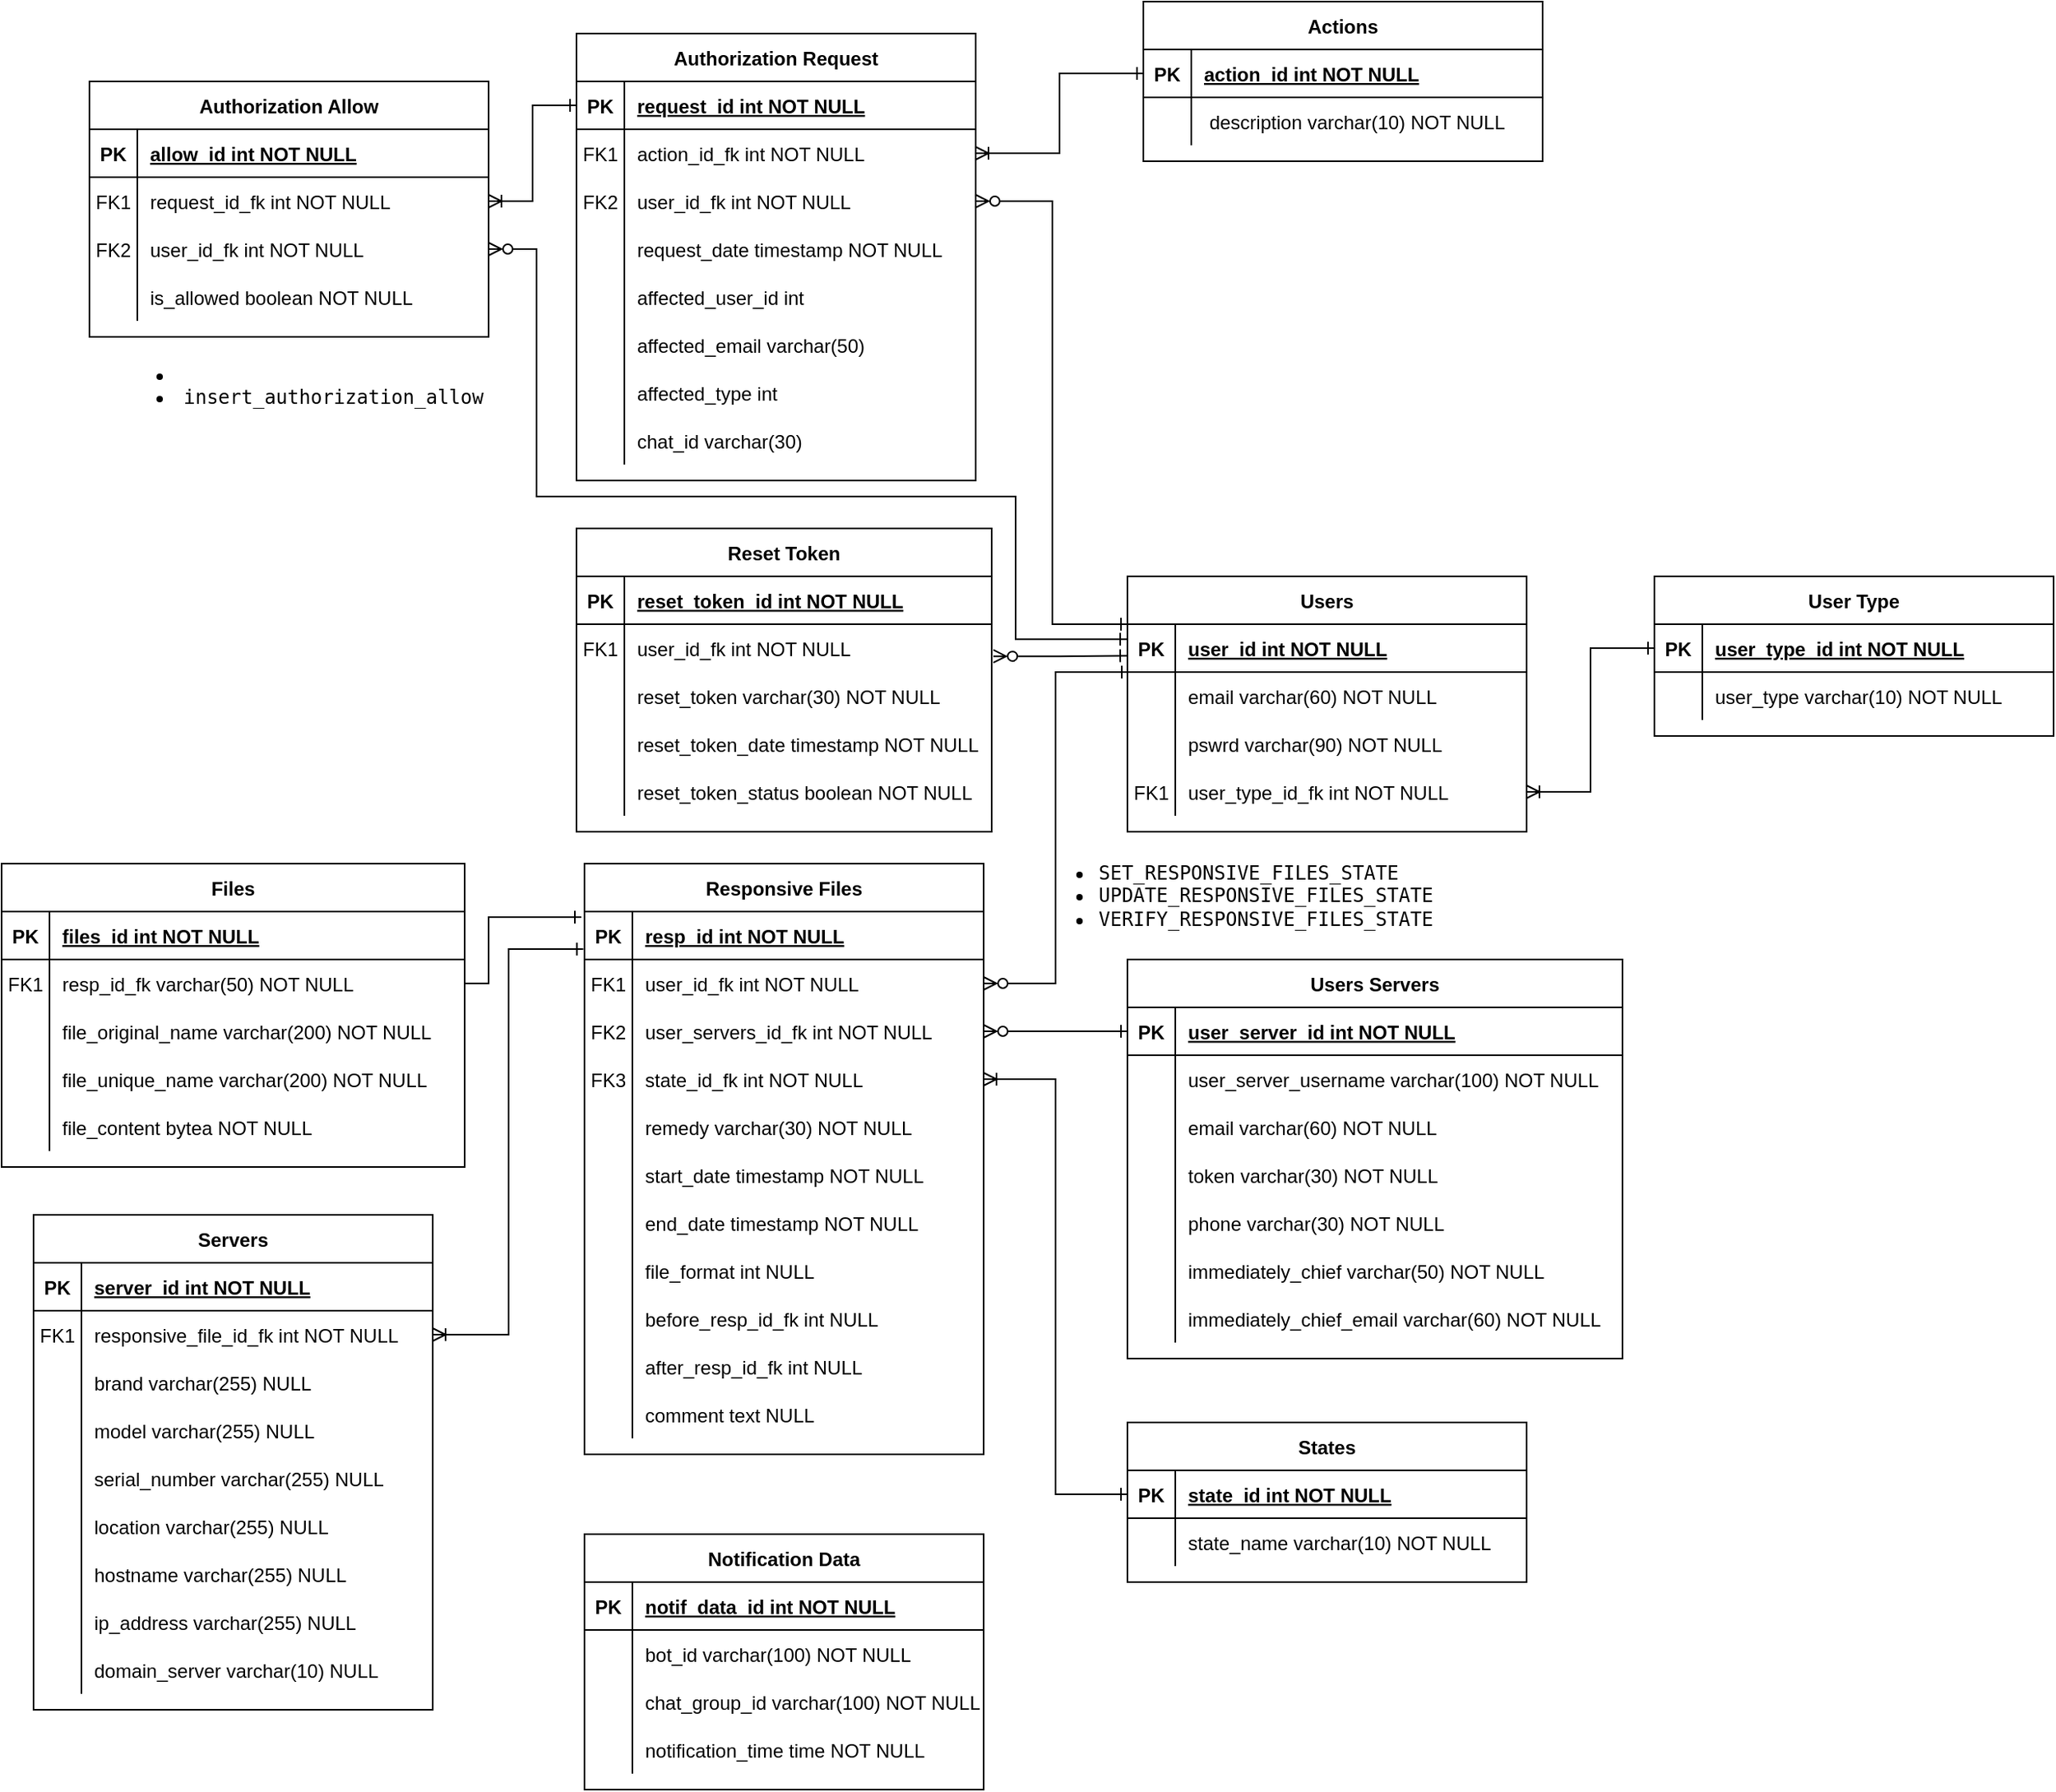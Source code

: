 <mxfile version="24.2.5" type="device">
  <diagram id="R2lEEEUBdFMjLlhIrx00" name="Page-1">
    <mxGraphModel dx="342" dy="1815" grid="1" gridSize="10" guides="1" tooltips="1" connect="1" arrows="1" fold="1" page="1" pageScale="1" pageWidth="850" pageHeight="1100" math="0" shadow="0" extFonts="Permanent Marker^https://fonts.googleapis.com/css?family=Permanent+Marker">
      <root>
        <mxCell id="0" />
        <mxCell id="1" parent="0" />
        <mxCell id="C-vyLk0tnHw3VtMMgP7b-23" value="Actions" style="shape=table;startSize=30;container=1;collapsible=1;childLayout=tableLayout;fixedRows=1;rowLines=0;fontStyle=1;align=center;resizeLast=1;" parent="1" vertex="1">
          <mxGeometry x="1570" y="-520" width="250" height="100" as="geometry" />
        </mxCell>
        <mxCell id="C-vyLk0tnHw3VtMMgP7b-24" value="" style="shape=partialRectangle;collapsible=0;dropTarget=0;pointerEvents=0;fillColor=none;points=[[0,0.5],[1,0.5]];portConstraint=eastwest;top=0;left=0;right=0;bottom=1;" parent="C-vyLk0tnHw3VtMMgP7b-23" vertex="1">
          <mxGeometry y="30" width="250" height="30" as="geometry" />
        </mxCell>
        <mxCell id="C-vyLk0tnHw3VtMMgP7b-25" value="PK" style="shape=partialRectangle;overflow=hidden;connectable=0;fillColor=none;top=0;left=0;bottom=0;right=0;fontStyle=1;" parent="C-vyLk0tnHw3VtMMgP7b-24" vertex="1">
          <mxGeometry width="30" height="30" as="geometry">
            <mxRectangle width="30" height="30" as="alternateBounds" />
          </mxGeometry>
        </mxCell>
        <mxCell id="C-vyLk0tnHw3VtMMgP7b-26" value="action_id int NOT NULL " style="shape=partialRectangle;overflow=hidden;connectable=0;fillColor=none;top=0;left=0;bottom=0;right=0;align=left;spacingLeft=6;fontStyle=5;" parent="C-vyLk0tnHw3VtMMgP7b-24" vertex="1">
          <mxGeometry x="30" width="220" height="30" as="geometry">
            <mxRectangle width="220" height="30" as="alternateBounds" />
          </mxGeometry>
        </mxCell>
        <mxCell id="C-vyLk0tnHw3VtMMgP7b-27" value="" style="shape=partialRectangle;collapsible=0;dropTarget=0;pointerEvents=0;fillColor=none;points=[[0,0.5],[1,0.5]];portConstraint=eastwest;top=0;left=0;right=0;bottom=0;" parent="C-vyLk0tnHw3VtMMgP7b-23" vertex="1">
          <mxGeometry y="60" width="250" height="30" as="geometry" />
        </mxCell>
        <mxCell id="C-vyLk0tnHw3VtMMgP7b-28" value="" style="shape=partialRectangle;overflow=hidden;connectable=0;fillColor=none;top=0;left=0;bottom=0;right=0;" parent="C-vyLk0tnHw3VtMMgP7b-27" vertex="1">
          <mxGeometry width="30" height="30" as="geometry">
            <mxRectangle width="30" height="30" as="alternateBounds" />
          </mxGeometry>
        </mxCell>
        <mxCell id="C-vyLk0tnHw3VtMMgP7b-29" value=" description varchar(10) NOT NULL" style="shape=partialRectangle;overflow=hidden;connectable=0;fillColor=none;top=0;left=0;bottom=0;right=0;align=left;spacingLeft=6;" parent="C-vyLk0tnHw3VtMMgP7b-27" vertex="1">
          <mxGeometry x="30" width="220" height="30" as="geometry">
            <mxRectangle width="220" height="30" as="alternateBounds" />
          </mxGeometry>
        </mxCell>
        <mxCell id="scRjgw_jxOiiW7eLUgbN-1" value="Authorization Allow" style="shape=table;startSize=30;container=1;collapsible=1;childLayout=tableLayout;fixedRows=1;rowLines=0;fontStyle=1;align=center;resizeLast=1;" vertex="1" parent="1">
          <mxGeometry x="910" y="-470" width="250" height="160" as="geometry" />
        </mxCell>
        <mxCell id="scRjgw_jxOiiW7eLUgbN-2" value="" style="shape=partialRectangle;collapsible=0;dropTarget=0;pointerEvents=0;fillColor=none;points=[[0,0.5],[1,0.5]];portConstraint=eastwest;top=0;left=0;right=0;bottom=1;" vertex="1" parent="scRjgw_jxOiiW7eLUgbN-1">
          <mxGeometry y="30" width="250" height="30" as="geometry" />
        </mxCell>
        <mxCell id="scRjgw_jxOiiW7eLUgbN-3" value="PK" style="shape=partialRectangle;overflow=hidden;connectable=0;fillColor=none;top=0;left=0;bottom=0;right=0;fontStyle=1;" vertex="1" parent="scRjgw_jxOiiW7eLUgbN-2">
          <mxGeometry width="30" height="30" as="geometry">
            <mxRectangle width="30" height="30" as="alternateBounds" />
          </mxGeometry>
        </mxCell>
        <mxCell id="scRjgw_jxOiiW7eLUgbN-4" value="allow_id int NOT NULL " style="shape=partialRectangle;overflow=hidden;connectable=0;fillColor=none;top=0;left=0;bottom=0;right=0;align=left;spacingLeft=6;fontStyle=5;" vertex="1" parent="scRjgw_jxOiiW7eLUgbN-2">
          <mxGeometry x="30" width="220" height="30" as="geometry">
            <mxRectangle width="220" height="30" as="alternateBounds" />
          </mxGeometry>
        </mxCell>
        <mxCell id="scRjgw_jxOiiW7eLUgbN-5" value="" style="shape=partialRectangle;collapsible=0;dropTarget=0;pointerEvents=0;fillColor=none;points=[[0,0.5],[1,0.5]];portConstraint=eastwest;top=0;left=0;right=0;bottom=0;" vertex="1" parent="scRjgw_jxOiiW7eLUgbN-1">
          <mxGeometry y="60" width="250" height="30" as="geometry" />
        </mxCell>
        <mxCell id="scRjgw_jxOiiW7eLUgbN-6" value="FK1" style="shape=partialRectangle;overflow=hidden;connectable=0;fillColor=none;top=0;left=0;bottom=0;right=0;" vertex="1" parent="scRjgw_jxOiiW7eLUgbN-5">
          <mxGeometry width="30" height="30" as="geometry">
            <mxRectangle width="30" height="30" as="alternateBounds" />
          </mxGeometry>
        </mxCell>
        <mxCell id="scRjgw_jxOiiW7eLUgbN-7" value="request_id_fk int NOT NULL" style="shape=partialRectangle;overflow=hidden;connectable=0;fillColor=none;top=0;left=0;bottom=0;right=0;align=left;spacingLeft=6;" vertex="1" parent="scRjgw_jxOiiW7eLUgbN-5">
          <mxGeometry x="30" width="220" height="30" as="geometry">
            <mxRectangle width="220" height="30" as="alternateBounds" />
          </mxGeometry>
        </mxCell>
        <mxCell id="scRjgw_jxOiiW7eLUgbN-15" style="shape=partialRectangle;collapsible=0;dropTarget=0;pointerEvents=0;fillColor=none;points=[[0,0.5],[1,0.5]];portConstraint=eastwest;top=0;left=0;right=0;bottom=0;" vertex="1" parent="scRjgw_jxOiiW7eLUgbN-1">
          <mxGeometry y="90" width="250" height="30" as="geometry" />
        </mxCell>
        <mxCell id="scRjgw_jxOiiW7eLUgbN-16" value="FK2" style="shape=partialRectangle;overflow=hidden;connectable=0;fillColor=none;top=0;left=0;bottom=0;right=0;" vertex="1" parent="scRjgw_jxOiiW7eLUgbN-15">
          <mxGeometry width="30" height="30" as="geometry">
            <mxRectangle width="30" height="30" as="alternateBounds" />
          </mxGeometry>
        </mxCell>
        <mxCell id="scRjgw_jxOiiW7eLUgbN-17" value="user_id_fk int NOT NULL" style="shape=partialRectangle;overflow=hidden;connectable=0;fillColor=none;top=0;left=0;bottom=0;right=0;align=left;spacingLeft=6;" vertex="1" parent="scRjgw_jxOiiW7eLUgbN-15">
          <mxGeometry x="30" width="220" height="30" as="geometry">
            <mxRectangle width="220" height="30" as="alternateBounds" />
          </mxGeometry>
        </mxCell>
        <mxCell id="scRjgw_jxOiiW7eLUgbN-18" style="shape=partialRectangle;collapsible=0;dropTarget=0;pointerEvents=0;fillColor=none;points=[[0,0.5],[1,0.5]];portConstraint=eastwest;top=0;left=0;right=0;bottom=0;" vertex="1" parent="scRjgw_jxOiiW7eLUgbN-1">
          <mxGeometry y="120" width="250" height="30" as="geometry" />
        </mxCell>
        <mxCell id="scRjgw_jxOiiW7eLUgbN-19" style="shape=partialRectangle;overflow=hidden;connectable=0;fillColor=none;top=0;left=0;bottom=0;right=0;" vertex="1" parent="scRjgw_jxOiiW7eLUgbN-18">
          <mxGeometry width="30" height="30" as="geometry">
            <mxRectangle width="30" height="30" as="alternateBounds" />
          </mxGeometry>
        </mxCell>
        <mxCell id="scRjgw_jxOiiW7eLUgbN-20" value="is_allowed boolean NOT NULL" style="shape=partialRectangle;overflow=hidden;connectable=0;fillColor=none;top=0;left=0;bottom=0;right=0;align=left;spacingLeft=6;" vertex="1" parent="scRjgw_jxOiiW7eLUgbN-18">
          <mxGeometry x="30" width="220" height="30" as="geometry">
            <mxRectangle width="220" height="30" as="alternateBounds" />
          </mxGeometry>
        </mxCell>
        <mxCell id="scRjgw_jxOiiW7eLUgbN-8" value="States" style="shape=table;startSize=30;container=1;collapsible=1;childLayout=tableLayout;fixedRows=1;rowLines=0;fontStyle=1;align=center;resizeLast=1;" vertex="1" parent="1">
          <mxGeometry x="1560" y="370" width="250" height="100" as="geometry" />
        </mxCell>
        <mxCell id="scRjgw_jxOiiW7eLUgbN-9" value="" style="shape=partialRectangle;collapsible=0;dropTarget=0;pointerEvents=0;fillColor=none;points=[[0,0.5],[1,0.5]];portConstraint=eastwest;top=0;left=0;right=0;bottom=1;" vertex="1" parent="scRjgw_jxOiiW7eLUgbN-8">
          <mxGeometry y="30" width="250" height="30" as="geometry" />
        </mxCell>
        <mxCell id="scRjgw_jxOiiW7eLUgbN-10" value="PK" style="shape=partialRectangle;overflow=hidden;connectable=0;fillColor=none;top=0;left=0;bottom=0;right=0;fontStyle=1;" vertex="1" parent="scRjgw_jxOiiW7eLUgbN-9">
          <mxGeometry width="30" height="30" as="geometry">
            <mxRectangle width="30" height="30" as="alternateBounds" />
          </mxGeometry>
        </mxCell>
        <mxCell id="scRjgw_jxOiiW7eLUgbN-11" value="state_id int NOT NULL " style="shape=partialRectangle;overflow=hidden;connectable=0;fillColor=none;top=0;left=0;bottom=0;right=0;align=left;spacingLeft=6;fontStyle=5;" vertex="1" parent="scRjgw_jxOiiW7eLUgbN-9">
          <mxGeometry x="30" width="220" height="30" as="geometry">
            <mxRectangle width="220" height="30" as="alternateBounds" />
          </mxGeometry>
        </mxCell>
        <mxCell id="scRjgw_jxOiiW7eLUgbN-12" value="" style="shape=partialRectangle;collapsible=0;dropTarget=0;pointerEvents=0;fillColor=none;points=[[0,0.5],[1,0.5]];portConstraint=eastwest;top=0;left=0;right=0;bottom=0;" vertex="1" parent="scRjgw_jxOiiW7eLUgbN-8">
          <mxGeometry y="60" width="250" height="30" as="geometry" />
        </mxCell>
        <mxCell id="scRjgw_jxOiiW7eLUgbN-13" value="" style="shape=partialRectangle;overflow=hidden;connectable=0;fillColor=none;top=0;left=0;bottom=0;right=0;" vertex="1" parent="scRjgw_jxOiiW7eLUgbN-12">
          <mxGeometry width="30" height="30" as="geometry">
            <mxRectangle width="30" height="30" as="alternateBounds" />
          </mxGeometry>
        </mxCell>
        <mxCell id="scRjgw_jxOiiW7eLUgbN-14" value="state_name varchar(10) NOT NULL" style="shape=partialRectangle;overflow=hidden;connectable=0;fillColor=none;top=0;left=0;bottom=0;right=0;align=left;spacingLeft=6;" vertex="1" parent="scRjgw_jxOiiW7eLUgbN-12">
          <mxGeometry x="30" width="220" height="30" as="geometry">
            <mxRectangle width="220" height="30" as="alternateBounds" />
          </mxGeometry>
        </mxCell>
        <mxCell id="scRjgw_jxOiiW7eLUgbN-21" value="Authorization Request" style="shape=table;startSize=30;container=1;collapsible=1;childLayout=tableLayout;fixedRows=1;rowLines=0;fontStyle=1;align=center;resizeLast=1;" vertex="1" parent="1">
          <mxGeometry x="1215" y="-500" width="250" height="280" as="geometry" />
        </mxCell>
        <mxCell id="scRjgw_jxOiiW7eLUgbN-22" value="" style="shape=partialRectangle;collapsible=0;dropTarget=0;pointerEvents=0;fillColor=none;points=[[0,0.5],[1,0.5]];portConstraint=eastwest;top=0;left=0;right=0;bottom=1;" vertex="1" parent="scRjgw_jxOiiW7eLUgbN-21">
          <mxGeometry y="30" width="250" height="30" as="geometry" />
        </mxCell>
        <mxCell id="scRjgw_jxOiiW7eLUgbN-23" value="PK" style="shape=partialRectangle;overflow=hidden;connectable=0;fillColor=none;top=0;left=0;bottom=0;right=0;fontStyle=1;" vertex="1" parent="scRjgw_jxOiiW7eLUgbN-22">
          <mxGeometry width="30" height="30" as="geometry">
            <mxRectangle width="30" height="30" as="alternateBounds" />
          </mxGeometry>
        </mxCell>
        <mxCell id="scRjgw_jxOiiW7eLUgbN-24" value="request_id int NOT NULL " style="shape=partialRectangle;overflow=hidden;connectable=0;fillColor=none;top=0;left=0;bottom=0;right=0;align=left;spacingLeft=6;fontStyle=5;" vertex="1" parent="scRjgw_jxOiiW7eLUgbN-22">
          <mxGeometry x="30" width="220" height="30" as="geometry">
            <mxRectangle width="220" height="30" as="alternateBounds" />
          </mxGeometry>
        </mxCell>
        <mxCell id="scRjgw_jxOiiW7eLUgbN-25" value="" style="shape=partialRectangle;collapsible=0;dropTarget=0;pointerEvents=0;fillColor=none;points=[[0,0.5],[1,0.5]];portConstraint=eastwest;top=0;left=0;right=0;bottom=0;" vertex="1" parent="scRjgw_jxOiiW7eLUgbN-21">
          <mxGeometry y="60" width="250" height="30" as="geometry" />
        </mxCell>
        <mxCell id="scRjgw_jxOiiW7eLUgbN-26" value="FK1" style="shape=partialRectangle;overflow=hidden;connectable=0;fillColor=none;top=0;left=0;bottom=0;right=0;" vertex="1" parent="scRjgw_jxOiiW7eLUgbN-25">
          <mxGeometry width="30" height="30" as="geometry">
            <mxRectangle width="30" height="30" as="alternateBounds" />
          </mxGeometry>
        </mxCell>
        <mxCell id="scRjgw_jxOiiW7eLUgbN-27" value="action_id_fk int NOT NULL" style="shape=partialRectangle;overflow=hidden;connectable=0;fillColor=none;top=0;left=0;bottom=0;right=0;align=left;spacingLeft=6;" vertex="1" parent="scRjgw_jxOiiW7eLUgbN-25">
          <mxGeometry x="30" width="220" height="30" as="geometry">
            <mxRectangle width="220" height="30" as="alternateBounds" />
          </mxGeometry>
        </mxCell>
        <mxCell id="scRjgw_jxOiiW7eLUgbN-35" style="shape=partialRectangle;collapsible=0;dropTarget=0;pointerEvents=0;fillColor=none;points=[[0,0.5],[1,0.5]];portConstraint=eastwest;top=0;left=0;right=0;bottom=0;" vertex="1" parent="scRjgw_jxOiiW7eLUgbN-21">
          <mxGeometry y="90" width="250" height="30" as="geometry" />
        </mxCell>
        <mxCell id="scRjgw_jxOiiW7eLUgbN-36" value="FK2" style="shape=partialRectangle;overflow=hidden;connectable=0;fillColor=none;top=0;left=0;bottom=0;right=0;" vertex="1" parent="scRjgw_jxOiiW7eLUgbN-35">
          <mxGeometry width="30" height="30" as="geometry">
            <mxRectangle width="30" height="30" as="alternateBounds" />
          </mxGeometry>
        </mxCell>
        <mxCell id="scRjgw_jxOiiW7eLUgbN-37" value="user_id_fk int NOT NULL" style="shape=partialRectangle;overflow=hidden;connectable=0;fillColor=none;top=0;left=0;bottom=0;right=0;align=left;spacingLeft=6;" vertex="1" parent="scRjgw_jxOiiW7eLUgbN-35">
          <mxGeometry x="30" width="220" height="30" as="geometry">
            <mxRectangle width="220" height="30" as="alternateBounds" />
          </mxGeometry>
        </mxCell>
        <mxCell id="scRjgw_jxOiiW7eLUgbN-38" style="shape=partialRectangle;collapsible=0;dropTarget=0;pointerEvents=0;fillColor=none;points=[[0,0.5],[1,0.5]];portConstraint=eastwest;top=0;left=0;right=0;bottom=0;" vertex="1" parent="scRjgw_jxOiiW7eLUgbN-21">
          <mxGeometry y="120" width="250" height="30" as="geometry" />
        </mxCell>
        <mxCell id="scRjgw_jxOiiW7eLUgbN-39" style="shape=partialRectangle;overflow=hidden;connectable=0;fillColor=none;top=0;left=0;bottom=0;right=0;" vertex="1" parent="scRjgw_jxOiiW7eLUgbN-38">
          <mxGeometry width="30" height="30" as="geometry">
            <mxRectangle width="30" height="30" as="alternateBounds" />
          </mxGeometry>
        </mxCell>
        <mxCell id="scRjgw_jxOiiW7eLUgbN-40" value="request_date timestamp NOT NULL" style="shape=partialRectangle;overflow=hidden;connectable=0;fillColor=none;top=0;left=0;bottom=0;right=0;align=left;spacingLeft=6;" vertex="1" parent="scRjgw_jxOiiW7eLUgbN-38">
          <mxGeometry x="30" width="220" height="30" as="geometry">
            <mxRectangle width="220" height="30" as="alternateBounds" />
          </mxGeometry>
        </mxCell>
        <mxCell id="scRjgw_jxOiiW7eLUgbN-41" style="shape=partialRectangle;collapsible=0;dropTarget=0;pointerEvents=0;fillColor=none;points=[[0,0.5],[1,0.5]];portConstraint=eastwest;top=0;left=0;right=0;bottom=0;" vertex="1" parent="scRjgw_jxOiiW7eLUgbN-21">
          <mxGeometry y="150" width="250" height="30" as="geometry" />
        </mxCell>
        <mxCell id="scRjgw_jxOiiW7eLUgbN-42" style="shape=partialRectangle;overflow=hidden;connectable=0;fillColor=none;top=0;left=0;bottom=0;right=0;" vertex="1" parent="scRjgw_jxOiiW7eLUgbN-41">
          <mxGeometry width="30" height="30" as="geometry">
            <mxRectangle width="30" height="30" as="alternateBounds" />
          </mxGeometry>
        </mxCell>
        <mxCell id="scRjgw_jxOiiW7eLUgbN-43" value="affected_user_id int " style="shape=partialRectangle;overflow=hidden;connectable=0;fillColor=none;top=0;left=0;bottom=0;right=0;align=left;spacingLeft=6;" vertex="1" parent="scRjgw_jxOiiW7eLUgbN-41">
          <mxGeometry x="30" width="220" height="30" as="geometry">
            <mxRectangle width="220" height="30" as="alternateBounds" />
          </mxGeometry>
        </mxCell>
        <mxCell id="scRjgw_jxOiiW7eLUgbN-44" style="shape=partialRectangle;collapsible=0;dropTarget=0;pointerEvents=0;fillColor=none;points=[[0,0.5],[1,0.5]];portConstraint=eastwest;top=0;left=0;right=0;bottom=0;" vertex="1" parent="scRjgw_jxOiiW7eLUgbN-21">
          <mxGeometry y="180" width="250" height="30" as="geometry" />
        </mxCell>
        <mxCell id="scRjgw_jxOiiW7eLUgbN-45" style="shape=partialRectangle;overflow=hidden;connectable=0;fillColor=none;top=0;left=0;bottom=0;right=0;" vertex="1" parent="scRjgw_jxOiiW7eLUgbN-44">
          <mxGeometry width="30" height="30" as="geometry">
            <mxRectangle width="30" height="30" as="alternateBounds" />
          </mxGeometry>
        </mxCell>
        <mxCell id="scRjgw_jxOiiW7eLUgbN-46" value="affected_email varchar(50)" style="shape=partialRectangle;overflow=hidden;connectable=0;fillColor=none;top=0;left=0;bottom=0;right=0;align=left;spacingLeft=6;" vertex="1" parent="scRjgw_jxOiiW7eLUgbN-44">
          <mxGeometry x="30" width="220" height="30" as="geometry">
            <mxRectangle width="220" height="30" as="alternateBounds" />
          </mxGeometry>
        </mxCell>
        <mxCell id="scRjgw_jxOiiW7eLUgbN-47" style="shape=partialRectangle;collapsible=0;dropTarget=0;pointerEvents=0;fillColor=none;points=[[0,0.5],[1,0.5]];portConstraint=eastwest;top=0;left=0;right=0;bottom=0;" vertex="1" parent="scRjgw_jxOiiW7eLUgbN-21">
          <mxGeometry y="210" width="250" height="30" as="geometry" />
        </mxCell>
        <mxCell id="scRjgw_jxOiiW7eLUgbN-48" style="shape=partialRectangle;overflow=hidden;connectable=0;fillColor=none;top=0;left=0;bottom=0;right=0;" vertex="1" parent="scRjgw_jxOiiW7eLUgbN-47">
          <mxGeometry width="30" height="30" as="geometry">
            <mxRectangle width="30" height="30" as="alternateBounds" />
          </mxGeometry>
        </mxCell>
        <mxCell id="scRjgw_jxOiiW7eLUgbN-49" value="affected_type int " style="shape=partialRectangle;overflow=hidden;connectable=0;fillColor=none;top=0;left=0;bottom=0;right=0;align=left;spacingLeft=6;" vertex="1" parent="scRjgw_jxOiiW7eLUgbN-47">
          <mxGeometry x="30" width="220" height="30" as="geometry">
            <mxRectangle width="220" height="30" as="alternateBounds" />
          </mxGeometry>
        </mxCell>
        <mxCell id="scRjgw_jxOiiW7eLUgbN-50" style="shape=partialRectangle;collapsible=0;dropTarget=0;pointerEvents=0;fillColor=none;points=[[0,0.5],[1,0.5]];portConstraint=eastwest;top=0;left=0;right=0;bottom=0;" vertex="1" parent="scRjgw_jxOiiW7eLUgbN-21">
          <mxGeometry y="240" width="250" height="30" as="geometry" />
        </mxCell>
        <mxCell id="scRjgw_jxOiiW7eLUgbN-51" style="shape=partialRectangle;overflow=hidden;connectable=0;fillColor=none;top=0;left=0;bottom=0;right=0;" vertex="1" parent="scRjgw_jxOiiW7eLUgbN-50">
          <mxGeometry width="30" height="30" as="geometry">
            <mxRectangle width="30" height="30" as="alternateBounds" />
          </mxGeometry>
        </mxCell>
        <mxCell id="scRjgw_jxOiiW7eLUgbN-52" value="chat_id varchar(30)" style="shape=partialRectangle;overflow=hidden;connectable=0;fillColor=none;top=0;left=0;bottom=0;right=0;align=left;spacingLeft=6;" vertex="1" parent="scRjgw_jxOiiW7eLUgbN-50">
          <mxGeometry x="30" width="220" height="30" as="geometry">
            <mxRectangle width="220" height="30" as="alternateBounds" />
          </mxGeometry>
        </mxCell>
        <mxCell id="scRjgw_jxOiiW7eLUgbN-28" value="Notification Data" style="shape=table;startSize=30;container=1;collapsible=1;childLayout=tableLayout;fixedRows=1;rowLines=0;fontStyle=1;align=center;resizeLast=1;" vertex="1" parent="1">
          <mxGeometry x="1220" y="440" width="250" height="160" as="geometry" />
        </mxCell>
        <mxCell id="scRjgw_jxOiiW7eLUgbN-29" value="" style="shape=partialRectangle;collapsible=0;dropTarget=0;pointerEvents=0;fillColor=none;points=[[0,0.5],[1,0.5]];portConstraint=eastwest;top=0;left=0;right=0;bottom=1;" vertex="1" parent="scRjgw_jxOiiW7eLUgbN-28">
          <mxGeometry y="30" width="250" height="30" as="geometry" />
        </mxCell>
        <mxCell id="scRjgw_jxOiiW7eLUgbN-30" value="PK" style="shape=partialRectangle;overflow=hidden;connectable=0;fillColor=none;top=0;left=0;bottom=0;right=0;fontStyle=1;" vertex="1" parent="scRjgw_jxOiiW7eLUgbN-29">
          <mxGeometry width="30" height="30" as="geometry">
            <mxRectangle width="30" height="30" as="alternateBounds" />
          </mxGeometry>
        </mxCell>
        <mxCell id="scRjgw_jxOiiW7eLUgbN-31" value="notif_data_id int NOT NULL " style="shape=partialRectangle;overflow=hidden;connectable=0;fillColor=none;top=0;left=0;bottom=0;right=0;align=left;spacingLeft=6;fontStyle=5;" vertex="1" parent="scRjgw_jxOiiW7eLUgbN-29">
          <mxGeometry x="30" width="220" height="30" as="geometry">
            <mxRectangle width="220" height="30" as="alternateBounds" />
          </mxGeometry>
        </mxCell>
        <mxCell id="scRjgw_jxOiiW7eLUgbN-32" value="" style="shape=partialRectangle;collapsible=0;dropTarget=0;pointerEvents=0;fillColor=none;points=[[0,0.5],[1,0.5]];portConstraint=eastwest;top=0;left=0;right=0;bottom=0;" vertex="1" parent="scRjgw_jxOiiW7eLUgbN-28">
          <mxGeometry y="60" width="250" height="30" as="geometry" />
        </mxCell>
        <mxCell id="scRjgw_jxOiiW7eLUgbN-33" value="" style="shape=partialRectangle;overflow=hidden;connectable=0;fillColor=none;top=0;left=0;bottom=0;right=0;" vertex="1" parent="scRjgw_jxOiiW7eLUgbN-32">
          <mxGeometry width="30" height="30" as="geometry">
            <mxRectangle width="30" height="30" as="alternateBounds" />
          </mxGeometry>
        </mxCell>
        <mxCell id="scRjgw_jxOiiW7eLUgbN-34" value="bot_id varchar(100) NOT NULL" style="shape=partialRectangle;overflow=hidden;connectable=0;fillColor=none;top=0;left=0;bottom=0;right=0;align=left;spacingLeft=6;" vertex="1" parent="scRjgw_jxOiiW7eLUgbN-32">
          <mxGeometry x="30" width="220" height="30" as="geometry">
            <mxRectangle width="220" height="30" as="alternateBounds" />
          </mxGeometry>
        </mxCell>
        <mxCell id="scRjgw_jxOiiW7eLUgbN-115" style="shape=partialRectangle;collapsible=0;dropTarget=0;pointerEvents=0;fillColor=none;points=[[0,0.5],[1,0.5]];portConstraint=eastwest;top=0;left=0;right=0;bottom=0;" vertex="1" parent="scRjgw_jxOiiW7eLUgbN-28">
          <mxGeometry y="90" width="250" height="30" as="geometry" />
        </mxCell>
        <mxCell id="scRjgw_jxOiiW7eLUgbN-116" style="shape=partialRectangle;overflow=hidden;connectable=0;fillColor=none;top=0;left=0;bottom=0;right=0;" vertex="1" parent="scRjgw_jxOiiW7eLUgbN-115">
          <mxGeometry width="30" height="30" as="geometry">
            <mxRectangle width="30" height="30" as="alternateBounds" />
          </mxGeometry>
        </mxCell>
        <mxCell id="scRjgw_jxOiiW7eLUgbN-117" value="chat_group_id varchar(100) NOT NULL" style="shape=partialRectangle;overflow=hidden;connectable=0;fillColor=none;top=0;left=0;bottom=0;right=0;align=left;spacingLeft=6;" vertex="1" parent="scRjgw_jxOiiW7eLUgbN-115">
          <mxGeometry x="30" width="220" height="30" as="geometry">
            <mxRectangle width="220" height="30" as="alternateBounds" />
          </mxGeometry>
        </mxCell>
        <mxCell id="scRjgw_jxOiiW7eLUgbN-118" style="shape=partialRectangle;collapsible=0;dropTarget=0;pointerEvents=0;fillColor=none;points=[[0,0.5],[1,0.5]];portConstraint=eastwest;top=0;left=0;right=0;bottom=0;" vertex="1" parent="scRjgw_jxOiiW7eLUgbN-28">
          <mxGeometry y="120" width="250" height="30" as="geometry" />
        </mxCell>
        <mxCell id="scRjgw_jxOiiW7eLUgbN-119" style="shape=partialRectangle;overflow=hidden;connectable=0;fillColor=none;top=0;left=0;bottom=0;right=0;" vertex="1" parent="scRjgw_jxOiiW7eLUgbN-118">
          <mxGeometry width="30" height="30" as="geometry">
            <mxRectangle width="30" height="30" as="alternateBounds" />
          </mxGeometry>
        </mxCell>
        <mxCell id="scRjgw_jxOiiW7eLUgbN-120" value="notification_time time NOT NULL" style="shape=partialRectangle;overflow=hidden;connectable=0;fillColor=none;top=0;left=0;bottom=0;right=0;align=left;spacingLeft=6;" vertex="1" parent="scRjgw_jxOiiW7eLUgbN-118">
          <mxGeometry x="30" width="220" height="30" as="geometry">
            <mxRectangle width="220" height="30" as="alternateBounds" />
          </mxGeometry>
        </mxCell>
        <mxCell id="scRjgw_jxOiiW7eLUgbN-53" value="Reset Token" style="shape=table;startSize=30;container=1;collapsible=1;childLayout=tableLayout;fixedRows=1;rowLines=0;fontStyle=1;align=center;resizeLast=1;" vertex="1" parent="1">
          <mxGeometry x="1215" y="-190" width="260" height="190" as="geometry" />
        </mxCell>
        <mxCell id="scRjgw_jxOiiW7eLUgbN-54" value="" style="shape=partialRectangle;collapsible=0;dropTarget=0;pointerEvents=0;fillColor=none;points=[[0,0.5],[1,0.5]];portConstraint=eastwest;top=0;left=0;right=0;bottom=1;" vertex="1" parent="scRjgw_jxOiiW7eLUgbN-53">
          <mxGeometry y="30" width="260" height="30" as="geometry" />
        </mxCell>
        <mxCell id="scRjgw_jxOiiW7eLUgbN-55" value="PK" style="shape=partialRectangle;overflow=hidden;connectable=0;fillColor=none;top=0;left=0;bottom=0;right=0;fontStyle=1;" vertex="1" parent="scRjgw_jxOiiW7eLUgbN-54">
          <mxGeometry width="30" height="30" as="geometry">
            <mxRectangle width="30" height="30" as="alternateBounds" />
          </mxGeometry>
        </mxCell>
        <mxCell id="scRjgw_jxOiiW7eLUgbN-56" value="reset_token_id int NOT NULL " style="shape=partialRectangle;overflow=hidden;connectable=0;fillColor=none;top=0;left=0;bottom=0;right=0;align=left;spacingLeft=6;fontStyle=5;" vertex="1" parent="scRjgw_jxOiiW7eLUgbN-54">
          <mxGeometry x="30" width="230" height="30" as="geometry">
            <mxRectangle width="230" height="30" as="alternateBounds" />
          </mxGeometry>
        </mxCell>
        <mxCell id="scRjgw_jxOiiW7eLUgbN-57" value="" style="shape=partialRectangle;collapsible=0;dropTarget=0;pointerEvents=0;fillColor=none;points=[[0,0.5],[1,0.5]];portConstraint=eastwest;top=0;left=0;right=0;bottom=0;" vertex="1" parent="scRjgw_jxOiiW7eLUgbN-53">
          <mxGeometry y="60" width="260" height="30" as="geometry" />
        </mxCell>
        <mxCell id="scRjgw_jxOiiW7eLUgbN-58" value="FK1" style="shape=partialRectangle;overflow=hidden;connectable=0;fillColor=none;top=0;left=0;bottom=0;right=0;" vertex="1" parent="scRjgw_jxOiiW7eLUgbN-57">
          <mxGeometry width="30" height="30" as="geometry">
            <mxRectangle width="30" height="30" as="alternateBounds" />
          </mxGeometry>
        </mxCell>
        <mxCell id="scRjgw_jxOiiW7eLUgbN-59" value="user_id_fk int NOT NULL" style="shape=partialRectangle;overflow=hidden;connectable=0;fillColor=none;top=0;left=0;bottom=0;right=0;align=left;spacingLeft=6;" vertex="1" parent="scRjgw_jxOiiW7eLUgbN-57">
          <mxGeometry x="30" width="230" height="30" as="geometry">
            <mxRectangle width="230" height="30" as="alternateBounds" />
          </mxGeometry>
        </mxCell>
        <mxCell id="scRjgw_jxOiiW7eLUgbN-135" style="shape=partialRectangle;collapsible=0;dropTarget=0;pointerEvents=0;fillColor=none;points=[[0,0.5],[1,0.5]];portConstraint=eastwest;top=0;left=0;right=0;bottom=0;" vertex="1" parent="scRjgw_jxOiiW7eLUgbN-53">
          <mxGeometry y="90" width="260" height="30" as="geometry" />
        </mxCell>
        <mxCell id="scRjgw_jxOiiW7eLUgbN-136" style="shape=partialRectangle;overflow=hidden;connectable=0;fillColor=none;top=0;left=0;bottom=0;right=0;" vertex="1" parent="scRjgw_jxOiiW7eLUgbN-135">
          <mxGeometry width="30" height="30" as="geometry">
            <mxRectangle width="30" height="30" as="alternateBounds" />
          </mxGeometry>
        </mxCell>
        <mxCell id="scRjgw_jxOiiW7eLUgbN-137" value="reset_token varchar(30) NOT NULL" style="shape=partialRectangle;overflow=hidden;connectable=0;fillColor=none;top=0;left=0;bottom=0;right=0;align=left;spacingLeft=6;" vertex="1" parent="scRjgw_jxOiiW7eLUgbN-135">
          <mxGeometry x="30" width="230" height="30" as="geometry">
            <mxRectangle width="230" height="30" as="alternateBounds" />
          </mxGeometry>
        </mxCell>
        <mxCell id="scRjgw_jxOiiW7eLUgbN-138" style="shape=partialRectangle;collapsible=0;dropTarget=0;pointerEvents=0;fillColor=none;points=[[0,0.5],[1,0.5]];portConstraint=eastwest;top=0;left=0;right=0;bottom=0;" vertex="1" parent="scRjgw_jxOiiW7eLUgbN-53">
          <mxGeometry y="120" width="260" height="30" as="geometry" />
        </mxCell>
        <mxCell id="scRjgw_jxOiiW7eLUgbN-139" style="shape=partialRectangle;overflow=hidden;connectable=0;fillColor=none;top=0;left=0;bottom=0;right=0;" vertex="1" parent="scRjgw_jxOiiW7eLUgbN-138">
          <mxGeometry width="30" height="30" as="geometry">
            <mxRectangle width="30" height="30" as="alternateBounds" />
          </mxGeometry>
        </mxCell>
        <mxCell id="scRjgw_jxOiiW7eLUgbN-140" value="reset_token_date timestamp NOT NULL" style="shape=partialRectangle;overflow=hidden;connectable=0;fillColor=none;top=0;left=0;bottom=0;right=0;align=left;spacingLeft=6;" vertex="1" parent="scRjgw_jxOiiW7eLUgbN-138">
          <mxGeometry x="30" width="230" height="30" as="geometry">
            <mxRectangle width="230" height="30" as="alternateBounds" />
          </mxGeometry>
        </mxCell>
        <mxCell id="scRjgw_jxOiiW7eLUgbN-141" style="shape=partialRectangle;collapsible=0;dropTarget=0;pointerEvents=0;fillColor=none;points=[[0,0.5],[1,0.5]];portConstraint=eastwest;top=0;left=0;right=0;bottom=0;" vertex="1" parent="scRjgw_jxOiiW7eLUgbN-53">
          <mxGeometry y="150" width="260" height="30" as="geometry" />
        </mxCell>
        <mxCell id="scRjgw_jxOiiW7eLUgbN-142" style="shape=partialRectangle;overflow=hidden;connectable=0;fillColor=none;top=0;left=0;bottom=0;right=0;" vertex="1" parent="scRjgw_jxOiiW7eLUgbN-141">
          <mxGeometry width="30" height="30" as="geometry">
            <mxRectangle width="30" height="30" as="alternateBounds" />
          </mxGeometry>
        </mxCell>
        <mxCell id="scRjgw_jxOiiW7eLUgbN-143" value="reset_token_status boolean NOT NULL" style="shape=partialRectangle;overflow=hidden;connectable=0;fillColor=none;top=0;left=0;bottom=0;right=0;align=left;spacingLeft=6;" vertex="1" parent="scRjgw_jxOiiW7eLUgbN-141">
          <mxGeometry x="30" width="230" height="30" as="geometry">
            <mxRectangle width="230" height="30" as="alternateBounds" />
          </mxGeometry>
        </mxCell>
        <mxCell id="scRjgw_jxOiiW7eLUgbN-60" value="Files" style="shape=table;startSize=30;container=1;collapsible=1;childLayout=tableLayout;fixedRows=1;rowLines=0;fontStyle=1;align=center;resizeLast=1;" vertex="1" parent="1">
          <mxGeometry x="855" y="20" width="290" height="190" as="geometry" />
        </mxCell>
        <mxCell id="scRjgw_jxOiiW7eLUgbN-61" value="" style="shape=partialRectangle;collapsible=0;dropTarget=0;pointerEvents=0;fillColor=none;points=[[0,0.5],[1,0.5]];portConstraint=eastwest;top=0;left=0;right=0;bottom=1;" vertex="1" parent="scRjgw_jxOiiW7eLUgbN-60">
          <mxGeometry y="30" width="290" height="30" as="geometry" />
        </mxCell>
        <mxCell id="scRjgw_jxOiiW7eLUgbN-62" value="PK" style="shape=partialRectangle;overflow=hidden;connectable=0;fillColor=none;top=0;left=0;bottom=0;right=0;fontStyle=1;" vertex="1" parent="scRjgw_jxOiiW7eLUgbN-61">
          <mxGeometry width="30" height="30" as="geometry">
            <mxRectangle width="30" height="30" as="alternateBounds" />
          </mxGeometry>
        </mxCell>
        <mxCell id="scRjgw_jxOiiW7eLUgbN-63" value="files_id int NOT NULL " style="shape=partialRectangle;overflow=hidden;connectable=0;fillColor=none;top=0;left=0;bottom=0;right=0;align=left;spacingLeft=6;fontStyle=5;" vertex="1" parent="scRjgw_jxOiiW7eLUgbN-61">
          <mxGeometry x="30" width="260" height="30" as="geometry">
            <mxRectangle width="260" height="30" as="alternateBounds" />
          </mxGeometry>
        </mxCell>
        <mxCell id="scRjgw_jxOiiW7eLUgbN-64" value="" style="shape=partialRectangle;collapsible=0;dropTarget=0;pointerEvents=0;fillColor=none;points=[[0,0.5],[1,0.5]];portConstraint=eastwest;top=0;left=0;right=0;bottom=0;" vertex="1" parent="scRjgw_jxOiiW7eLUgbN-60">
          <mxGeometry y="60" width="290" height="30" as="geometry" />
        </mxCell>
        <mxCell id="scRjgw_jxOiiW7eLUgbN-65" value="FK1" style="shape=partialRectangle;overflow=hidden;connectable=0;fillColor=none;top=0;left=0;bottom=0;right=0;" vertex="1" parent="scRjgw_jxOiiW7eLUgbN-64">
          <mxGeometry width="30" height="30" as="geometry">
            <mxRectangle width="30" height="30" as="alternateBounds" />
          </mxGeometry>
        </mxCell>
        <mxCell id="scRjgw_jxOiiW7eLUgbN-66" value="resp_id_fk varchar(50) NOT NULL" style="shape=partialRectangle;overflow=hidden;connectable=0;fillColor=none;top=0;left=0;bottom=0;right=0;align=left;spacingLeft=6;" vertex="1" parent="scRjgw_jxOiiW7eLUgbN-64">
          <mxGeometry x="30" width="260" height="30" as="geometry">
            <mxRectangle width="260" height="30" as="alternateBounds" />
          </mxGeometry>
        </mxCell>
        <mxCell id="scRjgw_jxOiiW7eLUgbN-112" style="shape=partialRectangle;collapsible=0;dropTarget=0;pointerEvents=0;fillColor=none;points=[[0,0.5],[1,0.5]];portConstraint=eastwest;top=0;left=0;right=0;bottom=0;" vertex="1" parent="scRjgw_jxOiiW7eLUgbN-60">
          <mxGeometry y="90" width="290" height="30" as="geometry" />
        </mxCell>
        <mxCell id="scRjgw_jxOiiW7eLUgbN-113" style="shape=partialRectangle;overflow=hidden;connectable=0;fillColor=none;top=0;left=0;bottom=0;right=0;" vertex="1" parent="scRjgw_jxOiiW7eLUgbN-112">
          <mxGeometry width="30" height="30" as="geometry">
            <mxRectangle width="30" height="30" as="alternateBounds" />
          </mxGeometry>
        </mxCell>
        <mxCell id="scRjgw_jxOiiW7eLUgbN-114" value="file_original_name varchar(200) NOT NULL" style="shape=partialRectangle;overflow=hidden;connectable=0;fillColor=none;top=0;left=0;bottom=0;right=0;align=left;spacingLeft=6;" vertex="1" parent="scRjgw_jxOiiW7eLUgbN-112">
          <mxGeometry x="30" width="260" height="30" as="geometry">
            <mxRectangle width="260" height="30" as="alternateBounds" />
          </mxGeometry>
        </mxCell>
        <mxCell id="scRjgw_jxOiiW7eLUgbN-109" style="shape=partialRectangle;collapsible=0;dropTarget=0;pointerEvents=0;fillColor=none;points=[[0,0.5],[1,0.5]];portConstraint=eastwest;top=0;left=0;right=0;bottom=0;" vertex="1" parent="scRjgw_jxOiiW7eLUgbN-60">
          <mxGeometry y="120" width="290" height="30" as="geometry" />
        </mxCell>
        <mxCell id="scRjgw_jxOiiW7eLUgbN-110" style="shape=partialRectangle;overflow=hidden;connectable=0;fillColor=none;top=0;left=0;bottom=0;right=0;" vertex="1" parent="scRjgw_jxOiiW7eLUgbN-109">
          <mxGeometry width="30" height="30" as="geometry">
            <mxRectangle width="30" height="30" as="alternateBounds" />
          </mxGeometry>
        </mxCell>
        <mxCell id="scRjgw_jxOiiW7eLUgbN-111" value="file_unique_name varchar(200) NOT NULL" style="shape=partialRectangle;overflow=hidden;connectable=0;fillColor=none;top=0;left=0;bottom=0;right=0;align=left;spacingLeft=6;" vertex="1" parent="scRjgw_jxOiiW7eLUgbN-109">
          <mxGeometry x="30" width="260" height="30" as="geometry">
            <mxRectangle width="260" height="30" as="alternateBounds" />
          </mxGeometry>
        </mxCell>
        <mxCell id="scRjgw_jxOiiW7eLUgbN-106" style="shape=partialRectangle;collapsible=0;dropTarget=0;pointerEvents=0;fillColor=none;points=[[0,0.5],[1,0.5]];portConstraint=eastwest;top=0;left=0;right=0;bottom=0;" vertex="1" parent="scRjgw_jxOiiW7eLUgbN-60">
          <mxGeometry y="150" width="290" height="30" as="geometry" />
        </mxCell>
        <mxCell id="scRjgw_jxOiiW7eLUgbN-107" style="shape=partialRectangle;overflow=hidden;connectable=0;fillColor=none;top=0;left=0;bottom=0;right=0;" vertex="1" parent="scRjgw_jxOiiW7eLUgbN-106">
          <mxGeometry width="30" height="30" as="geometry">
            <mxRectangle width="30" height="30" as="alternateBounds" />
          </mxGeometry>
        </mxCell>
        <mxCell id="scRjgw_jxOiiW7eLUgbN-108" value="file_content bytea NOT NULL" style="shape=partialRectangle;overflow=hidden;connectable=0;fillColor=none;top=0;left=0;bottom=0;right=0;align=left;spacingLeft=6;" vertex="1" parent="scRjgw_jxOiiW7eLUgbN-106">
          <mxGeometry x="30" width="260" height="30" as="geometry">
            <mxRectangle width="260" height="30" as="alternateBounds" />
          </mxGeometry>
        </mxCell>
        <mxCell id="scRjgw_jxOiiW7eLUgbN-121" value="Responsive Files" style="shape=table;startSize=30;container=1;collapsible=1;childLayout=tableLayout;fixedRows=1;rowLines=0;fontStyle=1;align=center;resizeLast=1;" vertex="1" parent="1">
          <mxGeometry x="1220" y="20" width="250" height="370" as="geometry" />
        </mxCell>
        <mxCell id="scRjgw_jxOiiW7eLUgbN-122" value="" style="shape=partialRectangle;collapsible=0;dropTarget=0;pointerEvents=0;fillColor=none;points=[[0,0.5],[1,0.5]];portConstraint=eastwest;top=0;left=0;right=0;bottom=1;" vertex="1" parent="scRjgw_jxOiiW7eLUgbN-121">
          <mxGeometry y="30" width="250" height="30" as="geometry" />
        </mxCell>
        <mxCell id="scRjgw_jxOiiW7eLUgbN-123" value="PK" style="shape=partialRectangle;overflow=hidden;connectable=0;fillColor=none;top=0;left=0;bottom=0;right=0;fontStyle=1;" vertex="1" parent="scRjgw_jxOiiW7eLUgbN-122">
          <mxGeometry width="30" height="30" as="geometry">
            <mxRectangle width="30" height="30" as="alternateBounds" />
          </mxGeometry>
        </mxCell>
        <mxCell id="scRjgw_jxOiiW7eLUgbN-124" value="resp_id int NOT NULL " style="shape=partialRectangle;overflow=hidden;connectable=0;fillColor=none;top=0;left=0;bottom=0;right=0;align=left;spacingLeft=6;fontStyle=5;" vertex="1" parent="scRjgw_jxOiiW7eLUgbN-122">
          <mxGeometry x="30" width="220" height="30" as="geometry">
            <mxRectangle width="220" height="30" as="alternateBounds" />
          </mxGeometry>
        </mxCell>
        <mxCell id="scRjgw_jxOiiW7eLUgbN-125" value="" style="shape=partialRectangle;collapsible=0;dropTarget=0;pointerEvents=0;fillColor=none;points=[[0,0.5],[1,0.5]];portConstraint=eastwest;top=0;left=0;right=0;bottom=0;" vertex="1" parent="scRjgw_jxOiiW7eLUgbN-121">
          <mxGeometry y="60" width="250" height="30" as="geometry" />
        </mxCell>
        <mxCell id="scRjgw_jxOiiW7eLUgbN-126" value="FK1" style="shape=partialRectangle;overflow=hidden;connectable=0;fillColor=none;top=0;left=0;bottom=0;right=0;" vertex="1" parent="scRjgw_jxOiiW7eLUgbN-125">
          <mxGeometry width="30" height="30" as="geometry">
            <mxRectangle width="30" height="30" as="alternateBounds" />
          </mxGeometry>
        </mxCell>
        <mxCell id="scRjgw_jxOiiW7eLUgbN-127" value="user_id_fk int NOT NULL" style="shape=partialRectangle;overflow=hidden;connectable=0;fillColor=none;top=0;left=0;bottom=0;right=0;align=left;spacingLeft=6;" vertex="1" parent="scRjgw_jxOiiW7eLUgbN-125">
          <mxGeometry x="30" width="220" height="30" as="geometry">
            <mxRectangle width="220" height="30" as="alternateBounds" />
          </mxGeometry>
        </mxCell>
        <mxCell id="scRjgw_jxOiiW7eLUgbN-144" style="shape=partialRectangle;collapsible=0;dropTarget=0;pointerEvents=0;fillColor=none;points=[[0,0.5],[1,0.5]];portConstraint=eastwest;top=0;left=0;right=0;bottom=0;" vertex="1" parent="scRjgw_jxOiiW7eLUgbN-121">
          <mxGeometry y="90" width="250" height="30" as="geometry" />
        </mxCell>
        <mxCell id="scRjgw_jxOiiW7eLUgbN-145" value="FK2" style="shape=partialRectangle;overflow=hidden;connectable=0;fillColor=none;top=0;left=0;bottom=0;right=0;" vertex="1" parent="scRjgw_jxOiiW7eLUgbN-144">
          <mxGeometry width="30" height="30" as="geometry">
            <mxRectangle width="30" height="30" as="alternateBounds" />
          </mxGeometry>
        </mxCell>
        <mxCell id="scRjgw_jxOiiW7eLUgbN-146" value="user_servers_id_fk int NOT NULL" style="shape=partialRectangle;overflow=hidden;connectable=0;fillColor=none;top=0;left=0;bottom=0;right=0;align=left;spacingLeft=6;" vertex="1" parent="scRjgw_jxOiiW7eLUgbN-144">
          <mxGeometry x="30" width="220" height="30" as="geometry">
            <mxRectangle width="220" height="30" as="alternateBounds" />
          </mxGeometry>
        </mxCell>
        <mxCell id="scRjgw_jxOiiW7eLUgbN-147" style="shape=partialRectangle;collapsible=0;dropTarget=0;pointerEvents=0;fillColor=none;points=[[0,0.5],[1,0.5]];portConstraint=eastwest;top=0;left=0;right=0;bottom=0;" vertex="1" parent="scRjgw_jxOiiW7eLUgbN-121">
          <mxGeometry y="120" width="250" height="30" as="geometry" />
        </mxCell>
        <mxCell id="scRjgw_jxOiiW7eLUgbN-148" value="FK3" style="shape=partialRectangle;overflow=hidden;connectable=0;fillColor=none;top=0;left=0;bottom=0;right=0;" vertex="1" parent="scRjgw_jxOiiW7eLUgbN-147">
          <mxGeometry width="30" height="30" as="geometry">
            <mxRectangle width="30" height="30" as="alternateBounds" />
          </mxGeometry>
        </mxCell>
        <mxCell id="scRjgw_jxOiiW7eLUgbN-149" value="state_id_fk int NOT NULL" style="shape=partialRectangle;overflow=hidden;connectable=0;fillColor=none;top=0;left=0;bottom=0;right=0;align=left;spacingLeft=6;" vertex="1" parent="scRjgw_jxOiiW7eLUgbN-147">
          <mxGeometry x="30" width="220" height="30" as="geometry">
            <mxRectangle width="220" height="30" as="alternateBounds" />
          </mxGeometry>
        </mxCell>
        <mxCell id="scRjgw_jxOiiW7eLUgbN-150" style="shape=partialRectangle;collapsible=0;dropTarget=0;pointerEvents=0;fillColor=none;points=[[0,0.5],[1,0.5]];portConstraint=eastwest;top=0;left=0;right=0;bottom=0;" vertex="1" parent="scRjgw_jxOiiW7eLUgbN-121">
          <mxGeometry y="150" width="250" height="30" as="geometry" />
        </mxCell>
        <mxCell id="scRjgw_jxOiiW7eLUgbN-151" style="shape=partialRectangle;overflow=hidden;connectable=0;fillColor=none;top=0;left=0;bottom=0;right=0;" vertex="1" parent="scRjgw_jxOiiW7eLUgbN-150">
          <mxGeometry width="30" height="30" as="geometry">
            <mxRectangle width="30" height="30" as="alternateBounds" />
          </mxGeometry>
        </mxCell>
        <mxCell id="scRjgw_jxOiiW7eLUgbN-152" value="remedy varchar(30) NOT NULL" style="shape=partialRectangle;overflow=hidden;connectable=0;fillColor=none;top=0;left=0;bottom=0;right=0;align=left;spacingLeft=6;" vertex="1" parent="scRjgw_jxOiiW7eLUgbN-150">
          <mxGeometry x="30" width="220" height="30" as="geometry">
            <mxRectangle width="220" height="30" as="alternateBounds" />
          </mxGeometry>
        </mxCell>
        <mxCell id="scRjgw_jxOiiW7eLUgbN-153" style="shape=partialRectangle;collapsible=0;dropTarget=0;pointerEvents=0;fillColor=none;points=[[0,0.5],[1,0.5]];portConstraint=eastwest;top=0;left=0;right=0;bottom=0;" vertex="1" parent="scRjgw_jxOiiW7eLUgbN-121">
          <mxGeometry y="180" width="250" height="30" as="geometry" />
        </mxCell>
        <mxCell id="scRjgw_jxOiiW7eLUgbN-154" style="shape=partialRectangle;overflow=hidden;connectable=0;fillColor=none;top=0;left=0;bottom=0;right=0;" vertex="1" parent="scRjgw_jxOiiW7eLUgbN-153">
          <mxGeometry width="30" height="30" as="geometry">
            <mxRectangle width="30" height="30" as="alternateBounds" />
          </mxGeometry>
        </mxCell>
        <mxCell id="scRjgw_jxOiiW7eLUgbN-155" value="start_date timestamp NOT NULL" style="shape=partialRectangle;overflow=hidden;connectable=0;fillColor=none;top=0;left=0;bottom=0;right=0;align=left;spacingLeft=6;" vertex="1" parent="scRjgw_jxOiiW7eLUgbN-153">
          <mxGeometry x="30" width="220" height="30" as="geometry">
            <mxRectangle width="220" height="30" as="alternateBounds" />
          </mxGeometry>
        </mxCell>
        <mxCell id="scRjgw_jxOiiW7eLUgbN-156" style="shape=partialRectangle;collapsible=0;dropTarget=0;pointerEvents=0;fillColor=none;points=[[0,0.5],[1,0.5]];portConstraint=eastwest;top=0;left=0;right=0;bottom=0;" vertex="1" parent="scRjgw_jxOiiW7eLUgbN-121">
          <mxGeometry y="210" width="250" height="30" as="geometry" />
        </mxCell>
        <mxCell id="scRjgw_jxOiiW7eLUgbN-157" style="shape=partialRectangle;overflow=hidden;connectable=0;fillColor=none;top=0;left=0;bottom=0;right=0;" vertex="1" parent="scRjgw_jxOiiW7eLUgbN-156">
          <mxGeometry width="30" height="30" as="geometry">
            <mxRectangle width="30" height="30" as="alternateBounds" />
          </mxGeometry>
        </mxCell>
        <mxCell id="scRjgw_jxOiiW7eLUgbN-158" value="end_date timestamp NOT NULL" style="shape=partialRectangle;overflow=hidden;connectable=0;fillColor=none;top=0;left=0;bottom=0;right=0;align=left;spacingLeft=6;" vertex="1" parent="scRjgw_jxOiiW7eLUgbN-156">
          <mxGeometry x="30" width="220" height="30" as="geometry">
            <mxRectangle width="220" height="30" as="alternateBounds" />
          </mxGeometry>
        </mxCell>
        <mxCell id="scRjgw_jxOiiW7eLUgbN-159" style="shape=partialRectangle;collapsible=0;dropTarget=0;pointerEvents=0;fillColor=none;points=[[0,0.5],[1,0.5]];portConstraint=eastwest;top=0;left=0;right=0;bottom=0;" vertex="1" parent="scRjgw_jxOiiW7eLUgbN-121">
          <mxGeometry y="240" width="250" height="30" as="geometry" />
        </mxCell>
        <mxCell id="scRjgw_jxOiiW7eLUgbN-160" style="shape=partialRectangle;overflow=hidden;connectable=0;fillColor=none;top=0;left=0;bottom=0;right=0;" vertex="1" parent="scRjgw_jxOiiW7eLUgbN-159">
          <mxGeometry width="30" height="30" as="geometry">
            <mxRectangle width="30" height="30" as="alternateBounds" />
          </mxGeometry>
        </mxCell>
        <mxCell id="scRjgw_jxOiiW7eLUgbN-161" value="file_format int NULL" style="shape=partialRectangle;overflow=hidden;connectable=0;fillColor=none;top=0;left=0;bottom=0;right=0;align=left;spacingLeft=6;" vertex="1" parent="scRjgw_jxOiiW7eLUgbN-159">
          <mxGeometry x="30" width="220" height="30" as="geometry">
            <mxRectangle width="220" height="30" as="alternateBounds" />
          </mxGeometry>
        </mxCell>
        <mxCell id="scRjgw_jxOiiW7eLUgbN-162" style="shape=partialRectangle;collapsible=0;dropTarget=0;pointerEvents=0;fillColor=none;points=[[0,0.5],[1,0.5]];portConstraint=eastwest;top=0;left=0;right=0;bottom=0;" vertex="1" parent="scRjgw_jxOiiW7eLUgbN-121">
          <mxGeometry y="270" width="250" height="30" as="geometry" />
        </mxCell>
        <mxCell id="scRjgw_jxOiiW7eLUgbN-163" value="" style="shape=partialRectangle;overflow=hidden;connectable=0;fillColor=none;top=0;left=0;bottom=0;right=0;" vertex="1" parent="scRjgw_jxOiiW7eLUgbN-162">
          <mxGeometry width="30" height="30" as="geometry">
            <mxRectangle width="30" height="30" as="alternateBounds" />
          </mxGeometry>
        </mxCell>
        <mxCell id="scRjgw_jxOiiW7eLUgbN-164" value="before_resp_id_fk int NULL" style="shape=partialRectangle;overflow=hidden;connectable=0;fillColor=none;top=0;left=0;bottom=0;right=0;align=left;spacingLeft=6;" vertex="1" parent="scRjgw_jxOiiW7eLUgbN-162">
          <mxGeometry x="30" width="220" height="30" as="geometry">
            <mxRectangle width="220" height="30" as="alternateBounds" />
          </mxGeometry>
        </mxCell>
        <mxCell id="scRjgw_jxOiiW7eLUgbN-165" style="shape=partialRectangle;collapsible=0;dropTarget=0;pointerEvents=0;fillColor=none;points=[[0,0.5],[1,0.5]];portConstraint=eastwest;top=0;left=0;right=0;bottom=0;" vertex="1" parent="scRjgw_jxOiiW7eLUgbN-121">
          <mxGeometry y="300" width="250" height="30" as="geometry" />
        </mxCell>
        <mxCell id="scRjgw_jxOiiW7eLUgbN-166" value="" style="shape=partialRectangle;overflow=hidden;connectable=0;fillColor=none;top=0;left=0;bottom=0;right=0;" vertex="1" parent="scRjgw_jxOiiW7eLUgbN-165">
          <mxGeometry width="30" height="30" as="geometry">
            <mxRectangle width="30" height="30" as="alternateBounds" />
          </mxGeometry>
        </mxCell>
        <mxCell id="scRjgw_jxOiiW7eLUgbN-167" value="after_resp_id_fk int NULL" style="shape=partialRectangle;overflow=hidden;connectable=0;fillColor=none;top=0;left=0;bottom=0;right=0;align=left;spacingLeft=6;" vertex="1" parent="scRjgw_jxOiiW7eLUgbN-165">
          <mxGeometry x="30" width="220" height="30" as="geometry">
            <mxRectangle width="220" height="30" as="alternateBounds" />
          </mxGeometry>
        </mxCell>
        <mxCell id="scRjgw_jxOiiW7eLUgbN-168" style="shape=partialRectangle;collapsible=0;dropTarget=0;pointerEvents=0;fillColor=none;points=[[0,0.5],[1,0.5]];portConstraint=eastwest;top=0;left=0;right=0;bottom=0;" vertex="1" parent="scRjgw_jxOiiW7eLUgbN-121">
          <mxGeometry y="330" width="250" height="30" as="geometry" />
        </mxCell>
        <mxCell id="scRjgw_jxOiiW7eLUgbN-169" style="shape=partialRectangle;overflow=hidden;connectable=0;fillColor=none;top=0;left=0;bottom=0;right=0;" vertex="1" parent="scRjgw_jxOiiW7eLUgbN-168">
          <mxGeometry width="30" height="30" as="geometry">
            <mxRectangle width="30" height="30" as="alternateBounds" />
          </mxGeometry>
        </mxCell>
        <mxCell id="scRjgw_jxOiiW7eLUgbN-170" value="comment text NULL" style="shape=partialRectangle;overflow=hidden;connectable=0;fillColor=none;top=0;left=0;bottom=0;right=0;align=left;spacingLeft=6;" vertex="1" parent="scRjgw_jxOiiW7eLUgbN-168">
          <mxGeometry x="30" width="220" height="30" as="geometry">
            <mxRectangle width="220" height="30" as="alternateBounds" />
          </mxGeometry>
        </mxCell>
        <mxCell id="scRjgw_jxOiiW7eLUgbN-128" value="Users Servers" style="shape=table;startSize=30;container=1;collapsible=1;childLayout=tableLayout;fixedRows=1;rowLines=0;fontStyle=1;align=center;resizeLast=1;" vertex="1" parent="1">
          <mxGeometry x="1560" y="80" width="310" height="250" as="geometry" />
        </mxCell>
        <mxCell id="scRjgw_jxOiiW7eLUgbN-129" value="" style="shape=partialRectangle;collapsible=0;dropTarget=0;pointerEvents=0;fillColor=none;points=[[0,0.5],[1,0.5]];portConstraint=eastwest;top=0;left=0;right=0;bottom=1;" vertex="1" parent="scRjgw_jxOiiW7eLUgbN-128">
          <mxGeometry y="30" width="310" height="30" as="geometry" />
        </mxCell>
        <mxCell id="scRjgw_jxOiiW7eLUgbN-130" value="PK" style="shape=partialRectangle;overflow=hidden;connectable=0;fillColor=none;top=0;left=0;bottom=0;right=0;fontStyle=1;" vertex="1" parent="scRjgw_jxOiiW7eLUgbN-129">
          <mxGeometry width="30" height="30" as="geometry">
            <mxRectangle width="30" height="30" as="alternateBounds" />
          </mxGeometry>
        </mxCell>
        <mxCell id="scRjgw_jxOiiW7eLUgbN-131" value="user_server_id int NOT NULL " style="shape=partialRectangle;overflow=hidden;connectable=0;fillColor=none;top=0;left=0;bottom=0;right=0;align=left;spacingLeft=6;fontStyle=5;" vertex="1" parent="scRjgw_jxOiiW7eLUgbN-129">
          <mxGeometry x="30" width="280" height="30" as="geometry">
            <mxRectangle width="280" height="30" as="alternateBounds" />
          </mxGeometry>
        </mxCell>
        <mxCell id="scRjgw_jxOiiW7eLUgbN-132" value="" style="shape=partialRectangle;collapsible=0;dropTarget=0;pointerEvents=0;fillColor=none;points=[[0,0.5],[1,0.5]];portConstraint=eastwest;top=0;left=0;right=0;bottom=0;" vertex="1" parent="scRjgw_jxOiiW7eLUgbN-128">
          <mxGeometry y="60" width="310" height="30" as="geometry" />
        </mxCell>
        <mxCell id="scRjgw_jxOiiW7eLUgbN-133" value="" style="shape=partialRectangle;overflow=hidden;connectable=0;fillColor=none;top=0;left=0;bottom=0;right=0;" vertex="1" parent="scRjgw_jxOiiW7eLUgbN-132">
          <mxGeometry width="30" height="30" as="geometry">
            <mxRectangle width="30" height="30" as="alternateBounds" />
          </mxGeometry>
        </mxCell>
        <mxCell id="scRjgw_jxOiiW7eLUgbN-134" value="user_server_username varchar(100) NOT NULL" style="shape=partialRectangle;overflow=hidden;connectable=0;fillColor=none;top=0;left=0;bottom=0;right=0;align=left;spacingLeft=6;" vertex="1" parent="scRjgw_jxOiiW7eLUgbN-132">
          <mxGeometry x="30" width="280" height="30" as="geometry">
            <mxRectangle width="280" height="30" as="alternateBounds" />
          </mxGeometry>
        </mxCell>
        <mxCell id="scRjgw_jxOiiW7eLUgbN-219" style="shape=partialRectangle;collapsible=0;dropTarget=0;pointerEvents=0;fillColor=none;points=[[0,0.5],[1,0.5]];portConstraint=eastwest;top=0;left=0;right=0;bottom=0;" vertex="1" parent="scRjgw_jxOiiW7eLUgbN-128">
          <mxGeometry y="90" width="310" height="30" as="geometry" />
        </mxCell>
        <mxCell id="scRjgw_jxOiiW7eLUgbN-220" style="shape=partialRectangle;overflow=hidden;connectable=0;fillColor=none;top=0;left=0;bottom=0;right=0;" vertex="1" parent="scRjgw_jxOiiW7eLUgbN-219">
          <mxGeometry width="30" height="30" as="geometry">
            <mxRectangle width="30" height="30" as="alternateBounds" />
          </mxGeometry>
        </mxCell>
        <mxCell id="scRjgw_jxOiiW7eLUgbN-221" value="email varchar(60) NOT NULL" style="shape=partialRectangle;overflow=hidden;connectable=0;fillColor=none;top=0;left=0;bottom=0;right=0;align=left;spacingLeft=6;" vertex="1" parent="scRjgw_jxOiiW7eLUgbN-219">
          <mxGeometry x="30" width="280" height="30" as="geometry">
            <mxRectangle width="280" height="30" as="alternateBounds" />
          </mxGeometry>
        </mxCell>
        <mxCell id="scRjgw_jxOiiW7eLUgbN-222" style="shape=partialRectangle;collapsible=0;dropTarget=0;pointerEvents=0;fillColor=none;points=[[0,0.5],[1,0.5]];portConstraint=eastwest;top=0;left=0;right=0;bottom=0;" vertex="1" parent="scRjgw_jxOiiW7eLUgbN-128">
          <mxGeometry y="120" width="310" height="30" as="geometry" />
        </mxCell>
        <mxCell id="scRjgw_jxOiiW7eLUgbN-223" style="shape=partialRectangle;overflow=hidden;connectable=0;fillColor=none;top=0;left=0;bottom=0;right=0;" vertex="1" parent="scRjgw_jxOiiW7eLUgbN-222">
          <mxGeometry width="30" height="30" as="geometry">
            <mxRectangle width="30" height="30" as="alternateBounds" />
          </mxGeometry>
        </mxCell>
        <mxCell id="scRjgw_jxOiiW7eLUgbN-224" value="token varchar(30) NOT NULL" style="shape=partialRectangle;overflow=hidden;connectable=0;fillColor=none;top=0;left=0;bottom=0;right=0;align=left;spacingLeft=6;" vertex="1" parent="scRjgw_jxOiiW7eLUgbN-222">
          <mxGeometry x="30" width="280" height="30" as="geometry">
            <mxRectangle width="280" height="30" as="alternateBounds" />
          </mxGeometry>
        </mxCell>
        <mxCell id="scRjgw_jxOiiW7eLUgbN-225" style="shape=partialRectangle;collapsible=0;dropTarget=0;pointerEvents=0;fillColor=none;points=[[0,0.5],[1,0.5]];portConstraint=eastwest;top=0;left=0;right=0;bottom=0;" vertex="1" parent="scRjgw_jxOiiW7eLUgbN-128">
          <mxGeometry y="150" width="310" height="30" as="geometry" />
        </mxCell>
        <mxCell id="scRjgw_jxOiiW7eLUgbN-226" style="shape=partialRectangle;overflow=hidden;connectable=0;fillColor=none;top=0;left=0;bottom=0;right=0;" vertex="1" parent="scRjgw_jxOiiW7eLUgbN-225">
          <mxGeometry width="30" height="30" as="geometry">
            <mxRectangle width="30" height="30" as="alternateBounds" />
          </mxGeometry>
        </mxCell>
        <mxCell id="scRjgw_jxOiiW7eLUgbN-227" value="phone varchar(30) NOT NULL" style="shape=partialRectangle;overflow=hidden;connectable=0;fillColor=none;top=0;left=0;bottom=0;right=0;align=left;spacingLeft=6;" vertex="1" parent="scRjgw_jxOiiW7eLUgbN-225">
          <mxGeometry x="30" width="280" height="30" as="geometry">
            <mxRectangle width="280" height="30" as="alternateBounds" />
          </mxGeometry>
        </mxCell>
        <mxCell id="scRjgw_jxOiiW7eLUgbN-228" style="shape=partialRectangle;collapsible=0;dropTarget=0;pointerEvents=0;fillColor=none;points=[[0,0.5],[1,0.5]];portConstraint=eastwest;top=0;left=0;right=0;bottom=0;" vertex="1" parent="scRjgw_jxOiiW7eLUgbN-128">
          <mxGeometry y="180" width="310" height="30" as="geometry" />
        </mxCell>
        <mxCell id="scRjgw_jxOiiW7eLUgbN-229" style="shape=partialRectangle;overflow=hidden;connectable=0;fillColor=none;top=0;left=0;bottom=0;right=0;" vertex="1" parent="scRjgw_jxOiiW7eLUgbN-228">
          <mxGeometry width="30" height="30" as="geometry">
            <mxRectangle width="30" height="30" as="alternateBounds" />
          </mxGeometry>
        </mxCell>
        <mxCell id="scRjgw_jxOiiW7eLUgbN-230" value="immediately_chief varchar(50) NOT NULL" style="shape=partialRectangle;overflow=hidden;connectable=0;fillColor=none;top=0;left=0;bottom=0;right=0;align=left;spacingLeft=6;" vertex="1" parent="scRjgw_jxOiiW7eLUgbN-228">
          <mxGeometry x="30" width="280" height="30" as="geometry">
            <mxRectangle width="280" height="30" as="alternateBounds" />
          </mxGeometry>
        </mxCell>
        <mxCell id="scRjgw_jxOiiW7eLUgbN-231" style="shape=partialRectangle;collapsible=0;dropTarget=0;pointerEvents=0;fillColor=none;points=[[0,0.5],[1,0.5]];portConstraint=eastwest;top=0;left=0;right=0;bottom=0;" vertex="1" parent="scRjgw_jxOiiW7eLUgbN-128">
          <mxGeometry y="210" width="310" height="30" as="geometry" />
        </mxCell>
        <mxCell id="scRjgw_jxOiiW7eLUgbN-232" style="shape=partialRectangle;overflow=hidden;connectable=0;fillColor=none;top=0;left=0;bottom=0;right=0;" vertex="1" parent="scRjgw_jxOiiW7eLUgbN-231">
          <mxGeometry width="30" height="30" as="geometry">
            <mxRectangle width="30" height="30" as="alternateBounds" />
          </mxGeometry>
        </mxCell>
        <mxCell id="scRjgw_jxOiiW7eLUgbN-233" value="immediately_chief_email varchar(60) NOT NULL" style="shape=partialRectangle;overflow=hidden;connectable=0;fillColor=none;top=0;left=0;bottom=0;right=0;align=left;spacingLeft=6;" vertex="1" parent="scRjgw_jxOiiW7eLUgbN-231">
          <mxGeometry x="30" width="280" height="30" as="geometry">
            <mxRectangle width="280" height="30" as="alternateBounds" />
          </mxGeometry>
        </mxCell>
        <mxCell id="scRjgw_jxOiiW7eLUgbN-171" value="Servers" style="shape=table;startSize=30;container=1;collapsible=1;childLayout=tableLayout;fixedRows=1;rowLines=0;fontStyle=1;align=center;resizeLast=1;" vertex="1" parent="1">
          <mxGeometry x="875" y="240" width="250" height="310" as="geometry" />
        </mxCell>
        <mxCell id="scRjgw_jxOiiW7eLUgbN-172" value="" style="shape=partialRectangle;collapsible=0;dropTarget=0;pointerEvents=0;fillColor=none;points=[[0,0.5],[1,0.5]];portConstraint=eastwest;top=0;left=0;right=0;bottom=1;" vertex="1" parent="scRjgw_jxOiiW7eLUgbN-171">
          <mxGeometry y="30" width="250" height="30" as="geometry" />
        </mxCell>
        <mxCell id="scRjgw_jxOiiW7eLUgbN-173" value="PK" style="shape=partialRectangle;overflow=hidden;connectable=0;fillColor=none;top=0;left=0;bottom=0;right=0;fontStyle=1;" vertex="1" parent="scRjgw_jxOiiW7eLUgbN-172">
          <mxGeometry width="30" height="30" as="geometry">
            <mxRectangle width="30" height="30" as="alternateBounds" />
          </mxGeometry>
        </mxCell>
        <mxCell id="scRjgw_jxOiiW7eLUgbN-174" value="server_id int NOT NULL " style="shape=partialRectangle;overflow=hidden;connectable=0;fillColor=none;top=0;left=0;bottom=0;right=0;align=left;spacingLeft=6;fontStyle=5;" vertex="1" parent="scRjgw_jxOiiW7eLUgbN-172">
          <mxGeometry x="30" width="220" height="30" as="geometry">
            <mxRectangle width="220" height="30" as="alternateBounds" />
          </mxGeometry>
        </mxCell>
        <mxCell id="scRjgw_jxOiiW7eLUgbN-175" value="" style="shape=partialRectangle;collapsible=0;dropTarget=0;pointerEvents=0;fillColor=none;points=[[0,0.5],[1,0.5]];portConstraint=eastwest;top=0;left=0;right=0;bottom=0;" vertex="1" parent="scRjgw_jxOiiW7eLUgbN-171">
          <mxGeometry y="60" width="250" height="30" as="geometry" />
        </mxCell>
        <mxCell id="scRjgw_jxOiiW7eLUgbN-176" value="FK1" style="shape=partialRectangle;overflow=hidden;connectable=0;fillColor=none;top=0;left=0;bottom=0;right=0;" vertex="1" parent="scRjgw_jxOiiW7eLUgbN-175">
          <mxGeometry width="30" height="30" as="geometry">
            <mxRectangle width="30" height="30" as="alternateBounds" />
          </mxGeometry>
        </mxCell>
        <mxCell id="scRjgw_jxOiiW7eLUgbN-177" value="responsive_file_id_fk int NOT NULL" style="shape=partialRectangle;overflow=hidden;connectable=0;fillColor=none;top=0;left=0;bottom=0;right=0;align=left;spacingLeft=6;" vertex="1" parent="scRjgw_jxOiiW7eLUgbN-175">
          <mxGeometry x="30" width="220" height="30" as="geometry">
            <mxRectangle width="220" height="30" as="alternateBounds" />
          </mxGeometry>
        </mxCell>
        <mxCell id="scRjgw_jxOiiW7eLUgbN-178" style="shape=partialRectangle;collapsible=0;dropTarget=0;pointerEvents=0;fillColor=none;points=[[0,0.5],[1,0.5]];portConstraint=eastwest;top=0;left=0;right=0;bottom=0;" vertex="1" parent="scRjgw_jxOiiW7eLUgbN-171">
          <mxGeometry y="90" width="250" height="30" as="geometry" />
        </mxCell>
        <mxCell id="scRjgw_jxOiiW7eLUgbN-179" style="shape=partialRectangle;overflow=hidden;connectable=0;fillColor=none;top=0;left=0;bottom=0;right=0;" vertex="1" parent="scRjgw_jxOiiW7eLUgbN-178">
          <mxGeometry width="30" height="30" as="geometry">
            <mxRectangle width="30" height="30" as="alternateBounds" />
          </mxGeometry>
        </mxCell>
        <mxCell id="scRjgw_jxOiiW7eLUgbN-180" value="brand varchar(255) NULL" style="shape=partialRectangle;overflow=hidden;connectable=0;fillColor=none;top=0;left=0;bottom=0;right=0;align=left;spacingLeft=6;" vertex="1" parent="scRjgw_jxOiiW7eLUgbN-178">
          <mxGeometry x="30" width="220" height="30" as="geometry">
            <mxRectangle width="220" height="30" as="alternateBounds" />
          </mxGeometry>
        </mxCell>
        <mxCell id="scRjgw_jxOiiW7eLUgbN-181" style="shape=partialRectangle;collapsible=0;dropTarget=0;pointerEvents=0;fillColor=none;points=[[0,0.5],[1,0.5]];portConstraint=eastwest;top=0;left=0;right=0;bottom=0;" vertex="1" parent="scRjgw_jxOiiW7eLUgbN-171">
          <mxGeometry y="120" width="250" height="30" as="geometry" />
        </mxCell>
        <mxCell id="scRjgw_jxOiiW7eLUgbN-182" style="shape=partialRectangle;overflow=hidden;connectable=0;fillColor=none;top=0;left=0;bottom=0;right=0;" vertex="1" parent="scRjgw_jxOiiW7eLUgbN-181">
          <mxGeometry width="30" height="30" as="geometry">
            <mxRectangle width="30" height="30" as="alternateBounds" />
          </mxGeometry>
        </mxCell>
        <mxCell id="scRjgw_jxOiiW7eLUgbN-183" value="model varchar(255) NULL" style="shape=partialRectangle;overflow=hidden;connectable=0;fillColor=none;top=0;left=0;bottom=0;right=0;align=left;spacingLeft=6;" vertex="1" parent="scRjgw_jxOiiW7eLUgbN-181">
          <mxGeometry x="30" width="220" height="30" as="geometry">
            <mxRectangle width="220" height="30" as="alternateBounds" />
          </mxGeometry>
        </mxCell>
        <mxCell id="scRjgw_jxOiiW7eLUgbN-184" style="shape=partialRectangle;collapsible=0;dropTarget=0;pointerEvents=0;fillColor=none;points=[[0,0.5],[1,0.5]];portConstraint=eastwest;top=0;left=0;right=0;bottom=0;" vertex="1" parent="scRjgw_jxOiiW7eLUgbN-171">
          <mxGeometry y="150" width="250" height="30" as="geometry" />
        </mxCell>
        <mxCell id="scRjgw_jxOiiW7eLUgbN-185" style="shape=partialRectangle;overflow=hidden;connectable=0;fillColor=none;top=0;left=0;bottom=0;right=0;" vertex="1" parent="scRjgw_jxOiiW7eLUgbN-184">
          <mxGeometry width="30" height="30" as="geometry">
            <mxRectangle width="30" height="30" as="alternateBounds" />
          </mxGeometry>
        </mxCell>
        <mxCell id="scRjgw_jxOiiW7eLUgbN-186" value="serial_number varchar(255) NULL" style="shape=partialRectangle;overflow=hidden;connectable=0;fillColor=none;top=0;left=0;bottom=0;right=0;align=left;spacingLeft=6;" vertex="1" parent="scRjgw_jxOiiW7eLUgbN-184">
          <mxGeometry x="30" width="220" height="30" as="geometry">
            <mxRectangle width="220" height="30" as="alternateBounds" />
          </mxGeometry>
        </mxCell>
        <mxCell id="scRjgw_jxOiiW7eLUgbN-187" style="shape=partialRectangle;collapsible=0;dropTarget=0;pointerEvents=0;fillColor=none;points=[[0,0.5],[1,0.5]];portConstraint=eastwest;top=0;left=0;right=0;bottom=0;" vertex="1" parent="scRjgw_jxOiiW7eLUgbN-171">
          <mxGeometry y="180" width="250" height="30" as="geometry" />
        </mxCell>
        <mxCell id="scRjgw_jxOiiW7eLUgbN-188" style="shape=partialRectangle;overflow=hidden;connectable=0;fillColor=none;top=0;left=0;bottom=0;right=0;" vertex="1" parent="scRjgw_jxOiiW7eLUgbN-187">
          <mxGeometry width="30" height="30" as="geometry">
            <mxRectangle width="30" height="30" as="alternateBounds" />
          </mxGeometry>
        </mxCell>
        <mxCell id="scRjgw_jxOiiW7eLUgbN-189" value="location varchar(255) NULL" style="shape=partialRectangle;overflow=hidden;connectable=0;fillColor=none;top=0;left=0;bottom=0;right=0;align=left;spacingLeft=6;" vertex="1" parent="scRjgw_jxOiiW7eLUgbN-187">
          <mxGeometry x="30" width="220" height="30" as="geometry">
            <mxRectangle width="220" height="30" as="alternateBounds" />
          </mxGeometry>
        </mxCell>
        <mxCell id="scRjgw_jxOiiW7eLUgbN-190" style="shape=partialRectangle;collapsible=0;dropTarget=0;pointerEvents=0;fillColor=none;points=[[0,0.5],[1,0.5]];portConstraint=eastwest;top=0;left=0;right=0;bottom=0;" vertex="1" parent="scRjgw_jxOiiW7eLUgbN-171">
          <mxGeometry y="210" width="250" height="30" as="geometry" />
        </mxCell>
        <mxCell id="scRjgw_jxOiiW7eLUgbN-191" style="shape=partialRectangle;overflow=hidden;connectable=0;fillColor=none;top=0;left=0;bottom=0;right=0;" vertex="1" parent="scRjgw_jxOiiW7eLUgbN-190">
          <mxGeometry width="30" height="30" as="geometry">
            <mxRectangle width="30" height="30" as="alternateBounds" />
          </mxGeometry>
        </mxCell>
        <mxCell id="scRjgw_jxOiiW7eLUgbN-192" value="hostname varchar(255) NULL" style="shape=partialRectangle;overflow=hidden;connectable=0;fillColor=none;top=0;left=0;bottom=0;right=0;align=left;spacingLeft=6;" vertex="1" parent="scRjgw_jxOiiW7eLUgbN-190">
          <mxGeometry x="30" width="220" height="30" as="geometry">
            <mxRectangle width="220" height="30" as="alternateBounds" />
          </mxGeometry>
        </mxCell>
        <mxCell id="scRjgw_jxOiiW7eLUgbN-193" style="shape=partialRectangle;collapsible=0;dropTarget=0;pointerEvents=0;fillColor=none;points=[[0,0.5],[1,0.5]];portConstraint=eastwest;top=0;left=0;right=0;bottom=0;" vertex="1" parent="scRjgw_jxOiiW7eLUgbN-171">
          <mxGeometry y="240" width="250" height="30" as="geometry" />
        </mxCell>
        <mxCell id="scRjgw_jxOiiW7eLUgbN-194" style="shape=partialRectangle;overflow=hidden;connectable=0;fillColor=none;top=0;left=0;bottom=0;right=0;" vertex="1" parent="scRjgw_jxOiiW7eLUgbN-193">
          <mxGeometry width="30" height="30" as="geometry">
            <mxRectangle width="30" height="30" as="alternateBounds" />
          </mxGeometry>
        </mxCell>
        <mxCell id="scRjgw_jxOiiW7eLUgbN-195" value="ip_address varchar(255) NULL" style="shape=partialRectangle;overflow=hidden;connectable=0;fillColor=none;top=0;left=0;bottom=0;right=0;align=left;spacingLeft=6;" vertex="1" parent="scRjgw_jxOiiW7eLUgbN-193">
          <mxGeometry x="30" width="220" height="30" as="geometry">
            <mxRectangle width="220" height="30" as="alternateBounds" />
          </mxGeometry>
        </mxCell>
        <mxCell id="scRjgw_jxOiiW7eLUgbN-196" style="shape=partialRectangle;collapsible=0;dropTarget=0;pointerEvents=0;fillColor=none;points=[[0,0.5],[1,0.5]];portConstraint=eastwest;top=0;left=0;right=0;bottom=0;" vertex="1" parent="scRjgw_jxOiiW7eLUgbN-171">
          <mxGeometry y="270" width="250" height="30" as="geometry" />
        </mxCell>
        <mxCell id="scRjgw_jxOiiW7eLUgbN-197" style="shape=partialRectangle;overflow=hidden;connectable=0;fillColor=none;top=0;left=0;bottom=0;right=0;" vertex="1" parent="scRjgw_jxOiiW7eLUgbN-196">
          <mxGeometry width="30" height="30" as="geometry">
            <mxRectangle width="30" height="30" as="alternateBounds" />
          </mxGeometry>
        </mxCell>
        <mxCell id="scRjgw_jxOiiW7eLUgbN-198" value="domain_server varchar(10) NULL" style="shape=partialRectangle;overflow=hidden;connectable=0;fillColor=none;top=0;left=0;bottom=0;right=0;align=left;spacingLeft=6;" vertex="1" parent="scRjgw_jxOiiW7eLUgbN-196">
          <mxGeometry x="30" width="220" height="30" as="geometry">
            <mxRectangle width="220" height="30" as="alternateBounds" />
          </mxGeometry>
        </mxCell>
        <mxCell id="scRjgw_jxOiiW7eLUgbN-199" value="User Type" style="shape=table;startSize=30;container=1;collapsible=1;childLayout=tableLayout;fixedRows=1;rowLines=0;fontStyle=1;align=center;resizeLast=1;" vertex="1" parent="1">
          <mxGeometry x="1890" y="-160" width="250" height="100" as="geometry" />
        </mxCell>
        <mxCell id="scRjgw_jxOiiW7eLUgbN-200" value="" style="shape=partialRectangle;collapsible=0;dropTarget=0;pointerEvents=0;fillColor=none;points=[[0,0.5],[1,0.5]];portConstraint=eastwest;top=0;left=0;right=0;bottom=1;" vertex="1" parent="scRjgw_jxOiiW7eLUgbN-199">
          <mxGeometry y="30" width="250" height="30" as="geometry" />
        </mxCell>
        <mxCell id="scRjgw_jxOiiW7eLUgbN-201" value="PK" style="shape=partialRectangle;overflow=hidden;connectable=0;fillColor=none;top=0;left=0;bottom=0;right=0;fontStyle=1;" vertex="1" parent="scRjgw_jxOiiW7eLUgbN-200">
          <mxGeometry width="30" height="30" as="geometry">
            <mxRectangle width="30" height="30" as="alternateBounds" />
          </mxGeometry>
        </mxCell>
        <mxCell id="scRjgw_jxOiiW7eLUgbN-202" value="user_type_id int NOT NULL " style="shape=partialRectangle;overflow=hidden;connectable=0;fillColor=none;top=0;left=0;bottom=0;right=0;align=left;spacingLeft=6;fontStyle=5;" vertex="1" parent="scRjgw_jxOiiW7eLUgbN-200">
          <mxGeometry x="30" width="220" height="30" as="geometry">
            <mxRectangle width="220" height="30" as="alternateBounds" />
          </mxGeometry>
        </mxCell>
        <mxCell id="scRjgw_jxOiiW7eLUgbN-203" value="" style="shape=partialRectangle;collapsible=0;dropTarget=0;pointerEvents=0;fillColor=none;points=[[0,0.5],[1,0.5]];portConstraint=eastwest;top=0;left=0;right=0;bottom=0;" vertex="1" parent="scRjgw_jxOiiW7eLUgbN-199">
          <mxGeometry y="60" width="250" height="30" as="geometry" />
        </mxCell>
        <mxCell id="scRjgw_jxOiiW7eLUgbN-204" value="" style="shape=partialRectangle;overflow=hidden;connectable=0;fillColor=none;top=0;left=0;bottom=0;right=0;" vertex="1" parent="scRjgw_jxOiiW7eLUgbN-203">
          <mxGeometry width="30" height="30" as="geometry">
            <mxRectangle width="30" height="30" as="alternateBounds" />
          </mxGeometry>
        </mxCell>
        <mxCell id="scRjgw_jxOiiW7eLUgbN-205" value="user_type varchar(10) NOT NULL" style="shape=partialRectangle;overflow=hidden;connectable=0;fillColor=none;top=0;left=0;bottom=0;right=0;align=left;spacingLeft=6;" vertex="1" parent="scRjgw_jxOiiW7eLUgbN-203">
          <mxGeometry x="30" width="220" height="30" as="geometry">
            <mxRectangle width="220" height="30" as="alternateBounds" />
          </mxGeometry>
        </mxCell>
        <mxCell id="scRjgw_jxOiiW7eLUgbN-206" value="Users" style="shape=table;startSize=30;container=1;collapsible=1;childLayout=tableLayout;fixedRows=1;rowLines=0;fontStyle=1;align=center;resizeLast=1;" vertex="1" parent="1">
          <mxGeometry x="1560" y="-160" width="250" height="160" as="geometry" />
        </mxCell>
        <mxCell id="scRjgw_jxOiiW7eLUgbN-207" value="" style="shape=partialRectangle;collapsible=0;dropTarget=0;pointerEvents=0;fillColor=none;points=[[0,0.5],[1,0.5]];portConstraint=eastwest;top=0;left=0;right=0;bottom=1;" vertex="1" parent="scRjgw_jxOiiW7eLUgbN-206">
          <mxGeometry y="30" width="250" height="30" as="geometry" />
        </mxCell>
        <mxCell id="scRjgw_jxOiiW7eLUgbN-208" value="PK" style="shape=partialRectangle;overflow=hidden;connectable=0;fillColor=none;top=0;left=0;bottom=0;right=0;fontStyle=1;" vertex="1" parent="scRjgw_jxOiiW7eLUgbN-207">
          <mxGeometry width="30" height="30" as="geometry">
            <mxRectangle width="30" height="30" as="alternateBounds" />
          </mxGeometry>
        </mxCell>
        <mxCell id="scRjgw_jxOiiW7eLUgbN-209" value="user_id int NOT NULL " style="shape=partialRectangle;overflow=hidden;connectable=0;fillColor=none;top=0;left=0;bottom=0;right=0;align=left;spacingLeft=6;fontStyle=5;" vertex="1" parent="scRjgw_jxOiiW7eLUgbN-207">
          <mxGeometry x="30" width="220" height="30" as="geometry">
            <mxRectangle width="220" height="30" as="alternateBounds" />
          </mxGeometry>
        </mxCell>
        <mxCell id="scRjgw_jxOiiW7eLUgbN-210" value="" style="shape=partialRectangle;collapsible=0;dropTarget=0;pointerEvents=0;fillColor=none;points=[[0,0.5],[1,0.5]];portConstraint=eastwest;top=0;left=0;right=0;bottom=0;" vertex="1" parent="scRjgw_jxOiiW7eLUgbN-206">
          <mxGeometry y="60" width="250" height="30" as="geometry" />
        </mxCell>
        <mxCell id="scRjgw_jxOiiW7eLUgbN-211" value="" style="shape=partialRectangle;overflow=hidden;connectable=0;fillColor=none;top=0;left=0;bottom=0;right=0;" vertex="1" parent="scRjgw_jxOiiW7eLUgbN-210">
          <mxGeometry width="30" height="30" as="geometry">
            <mxRectangle width="30" height="30" as="alternateBounds" />
          </mxGeometry>
        </mxCell>
        <mxCell id="scRjgw_jxOiiW7eLUgbN-212" value="email varchar(60) NOT NULL" style="shape=partialRectangle;overflow=hidden;connectable=0;fillColor=none;top=0;left=0;bottom=0;right=0;align=left;spacingLeft=6;" vertex="1" parent="scRjgw_jxOiiW7eLUgbN-210">
          <mxGeometry x="30" width="220" height="30" as="geometry">
            <mxRectangle width="220" height="30" as="alternateBounds" />
          </mxGeometry>
        </mxCell>
        <mxCell id="scRjgw_jxOiiW7eLUgbN-213" style="shape=partialRectangle;collapsible=0;dropTarget=0;pointerEvents=0;fillColor=none;points=[[0,0.5],[1,0.5]];portConstraint=eastwest;top=0;left=0;right=0;bottom=0;" vertex="1" parent="scRjgw_jxOiiW7eLUgbN-206">
          <mxGeometry y="90" width="250" height="30" as="geometry" />
        </mxCell>
        <mxCell id="scRjgw_jxOiiW7eLUgbN-214" style="shape=partialRectangle;overflow=hidden;connectable=0;fillColor=none;top=0;left=0;bottom=0;right=0;" vertex="1" parent="scRjgw_jxOiiW7eLUgbN-213">
          <mxGeometry width="30" height="30" as="geometry">
            <mxRectangle width="30" height="30" as="alternateBounds" />
          </mxGeometry>
        </mxCell>
        <mxCell id="scRjgw_jxOiiW7eLUgbN-215" value="pswrd varchar(90) NOT NULL" style="shape=partialRectangle;overflow=hidden;connectable=0;fillColor=none;top=0;left=0;bottom=0;right=0;align=left;spacingLeft=6;" vertex="1" parent="scRjgw_jxOiiW7eLUgbN-213">
          <mxGeometry x="30" width="220" height="30" as="geometry">
            <mxRectangle width="220" height="30" as="alternateBounds" />
          </mxGeometry>
        </mxCell>
        <mxCell id="scRjgw_jxOiiW7eLUgbN-216" style="shape=partialRectangle;collapsible=0;dropTarget=0;pointerEvents=0;fillColor=none;points=[[0,0.5],[1,0.5]];portConstraint=eastwest;top=0;left=0;right=0;bottom=0;" vertex="1" parent="scRjgw_jxOiiW7eLUgbN-206">
          <mxGeometry y="120" width="250" height="30" as="geometry" />
        </mxCell>
        <mxCell id="scRjgw_jxOiiW7eLUgbN-217" value="FK1" style="shape=partialRectangle;overflow=hidden;connectable=0;fillColor=none;top=0;left=0;bottom=0;right=0;" vertex="1" parent="scRjgw_jxOiiW7eLUgbN-216">
          <mxGeometry width="30" height="30" as="geometry">
            <mxRectangle width="30" height="30" as="alternateBounds" />
          </mxGeometry>
        </mxCell>
        <mxCell id="scRjgw_jxOiiW7eLUgbN-218" value="user_type_id_fk int NOT NULL" style="shape=partialRectangle;overflow=hidden;connectable=0;fillColor=none;top=0;left=0;bottom=0;right=0;align=left;spacingLeft=6;" vertex="1" parent="scRjgw_jxOiiW7eLUgbN-216">
          <mxGeometry x="30" width="220" height="30" as="geometry">
            <mxRectangle width="220" height="30" as="alternateBounds" />
          </mxGeometry>
        </mxCell>
        <mxCell id="scRjgw_jxOiiW7eLUgbN-234" style="edgeStyle=orthogonalEdgeStyle;rounded=0;orthogonalLoop=1;jettySize=auto;html=1;exitX=1;exitY=0.5;exitDx=0;exitDy=0;entryX=-0.008;entryY=0.117;entryDx=0;entryDy=0;endArrow=ERone;endFill=0;entryPerimeter=0;startArrow=baseDash;startFill=0;" edge="1" parent="1" source="scRjgw_jxOiiW7eLUgbN-64" target="scRjgw_jxOiiW7eLUgbN-122">
          <mxGeometry relative="1" as="geometry">
            <Array as="points">
              <mxPoint x="1160" y="95" />
              <mxPoint x="1160" y="54" />
            </Array>
          </mxGeometry>
        </mxCell>
        <mxCell id="scRjgw_jxOiiW7eLUgbN-235" style="edgeStyle=orthogonalEdgeStyle;rounded=0;orthogonalLoop=1;jettySize=auto;html=1;exitX=1;exitY=0.5;exitDx=0;exitDy=0;entryX=0.002;entryY=1.025;entryDx=0;entryDy=0;entryPerimeter=0;endArrow=ERone;endFill=0;startArrow=ERzeroToMany;startFill=0;" edge="1" parent="1" source="scRjgw_jxOiiW7eLUgbN-125" target="scRjgw_jxOiiW7eLUgbN-207">
          <mxGeometry relative="1" as="geometry">
            <Array as="points">
              <mxPoint x="1515" y="95" />
              <mxPoint x="1515" y="-100" />
              <mxPoint x="1560" y="-100" />
            </Array>
          </mxGeometry>
        </mxCell>
        <mxCell id="scRjgw_jxOiiW7eLUgbN-236" style="edgeStyle=orthogonalEdgeStyle;rounded=0;orthogonalLoop=1;jettySize=auto;html=1;exitX=1;exitY=0.5;exitDx=0;exitDy=0;entryX=0;entryY=0.5;entryDx=0;entryDy=0;endArrow=ERone;endFill=0;startArrow=ERzeroToMany;startFill=0;" edge="1" parent="1" source="scRjgw_jxOiiW7eLUgbN-144" target="scRjgw_jxOiiW7eLUgbN-129">
          <mxGeometry relative="1" as="geometry" />
        </mxCell>
        <mxCell id="scRjgw_jxOiiW7eLUgbN-237" style="edgeStyle=orthogonalEdgeStyle;rounded=0;orthogonalLoop=1;jettySize=auto;html=1;exitX=1;exitY=0.5;exitDx=0;exitDy=0;entryX=0;entryY=0.5;entryDx=0;entryDy=0;endArrow=ERone;endFill=0;startArrow=ERoneToMany;startFill=0;" edge="1" parent="1" source="scRjgw_jxOiiW7eLUgbN-147" target="scRjgw_jxOiiW7eLUgbN-9">
          <mxGeometry relative="1" as="geometry" />
        </mxCell>
        <mxCell id="scRjgw_jxOiiW7eLUgbN-238" style="edgeStyle=orthogonalEdgeStyle;rounded=0;orthogonalLoop=1;jettySize=auto;html=1;exitX=1;exitY=0.5;exitDx=0;exitDy=0;entryX=-0.003;entryY=0.783;entryDx=0;entryDy=0;entryPerimeter=0;endArrow=ERone;endFill=0;startArrow=ERoneToMany;startFill=0;" edge="1" parent="1" source="scRjgw_jxOiiW7eLUgbN-175" target="scRjgw_jxOiiW7eLUgbN-122">
          <mxGeometry relative="1" as="geometry" />
        </mxCell>
        <mxCell id="scRjgw_jxOiiW7eLUgbN-239" style="edgeStyle=orthogonalEdgeStyle;rounded=0;orthogonalLoop=1;jettySize=auto;html=1;endArrow=ERone;endFill=0;startArrow=ERzeroToMany;startFill=0;exitX=1.004;exitY=0.669;exitDx=0;exitDy=0;exitPerimeter=0;entryX=-0.002;entryY=0.659;entryDx=0;entryDy=0;entryPerimeter=0;" edge="1" parent="1" source="scRjgw_jxOiiW7eLUgbN-57" target="scRjgw_jxOiiW7eLUgbN-207">
          <mxGeometry relative="1" as="geometry">
            <mxPoint x="1489.75" y="-110.07" as="sourcePoint" />
            <mxPoint x="1550" y="-115" as="targetPoint" />
            <Array as="points" />
          </mxGeometry>
        </mxCell>
        <mxCell id="scRjgw_jxOiiW7eLUgbN-240" style="edgeStyle=orthogonalEdgeStyle;rounded=0;orthogonalLoop=1;jettySize=auto;html=1;exitX=1;exitY=0.5;exitDx=0;exitDy=0;entryX=0;entryY=0.5;entryDx=0;entryDy=0;endArrow=ERone;endFill=0;startArrow=ERoneToMany;startFill=0;" edge="1" parent="1" source="scRjgw_jxOiiW7eLUgbN-216" target="scRjgw_jxOiiW7eLUgbN-200">
          <mxGeometry relative="1" as="geometry" />
        </mxCell>
        <mxCell id="scRjgw_jxOiiW7eLUgbN-241" style="edgeStyle=orthogonalEdgeStyle;rounded=0;orthogonalLoop=1;jettySize=auto;html=1;exitX=1;exitY=0.5;exitDx=0;exitDy=0;entryX=0;entryY=0.5;entryDx=0;entryDy=0;endArrow=ERone;endFill=0;startArrow=ERoneToMany;startFill=0;" edge="1" parent="1" source="scRjgw_jxOiiW7eLUgbN-25" target="C-vyLk0tnHw3VtMMgP7b-24">
          <mxGeometry relative="1" as="geometry" />
        </mxCell>
        <mxCell id="scRjgw_jxOiiW7eLUgbN-242" style="edgeStyle=orthogonalEdgeStyle;rounded=0;orthogonalLoop=1;jettySize=auto;html=1;exitX=1;exitY=0.5;exitDx=0;exitDy=0;endArrow=ERone;endFill=0;startArrow=ERzeroToMany;startFill=0;" edge="1" parent="1" source="scRjgw_jxOiiW7eLUgbN-35">
          <mxGeometry relative="1" as="geometry">
            <mxPoint x="1560" y="-130" as="targetPoint" />
            <Array as="points">
              <mxPoint x="1513" y="-395" />
              <mxPoint x="1513" y="-130" />
              <mxPoint x="1560" y="-130" />
            </Array>
          </mxGeometry>
        </mxCell>
        <mxCell id="scRjgw_jxOiiW7eLUgbN-243" style="edgeStyle=orthogonalEdgeStyle;rounded=0;orthogonalLoop=1;jettySize=auto;html=1;exitX=1;exitY=0.5;exitDx=0;exitDy=0;entryX=-0.002;entryY=0.312;entryDx=0;entryDy=0;entryPerimeter=0;endArrow=ERone;endFill=0;startArrow=ERzeroToMany;startFill=0;" edge="1" parent="1" source="scRjgw_jxOiiW7eLUgbN-15" target="scRjgw_jxOiiW7eLUgbN-207">
          <mxGeometry relative="1" as="geometry">
            <Array as="points">
              <mxPoint x="1190" y="-365" />
              <mxPoint x="1190" y="-210" />
              <mxPoint x="1490" y="-210" />
              <mxPoint x="1490" y="-121" />
            </Array>
          </mxGeometry>
        </mxCell>
        <mxCell id="scRjgw_jxOiiW7eLUgbN-244" style="edgeStyle=orthogonalEdgeStyle;rounded=0;orthogonalLoop=1;jettySize=auto;html=1;exitX=1;exitY=0.5;exitDx=0;exitDy=0;entryX=0;entryY=0.5;entryDx=0;entryDy=0;endArrow=ERone;endFill=0;startArrow=ERoneToMany;startFill=0;" edge="1" parent="1" source="scRjgw_jxOiiW7eLUgbN-5" target="scRjgw_jxOiiW7eLUgbN-22">
          <mxGeometry relative="1" as="geometry" />
        </mxCell>
        <mxCell id="scRjgw_jxOiiW7eLUgbN-245" value="&lt;ul&gt;&lt;li&gt;&lt;code&gt;SET_RESPONSIVE_FILES_STATE&lt;/code&gt;&lt;/li&gt;&lt;li&gt;&lt;code&gt;UPDATE_RESPONSIVE_FILES_STATE&lt;/code&gt;&lt;/li&gt;&lt;li&gt;&lt;code&gt;VERIFY_RESPONSIVE_FILES_STATE&lt;/code&gt;&lt;/li&gt;&lt;/ul&gt;" style="text;whiteSpace=wrap;html=1;" vertex="1" parent="1">
          <mxGeometry x="1500" width="265" height="80" as="geometry" />
        </mxCell>
        <mxCell id="scRjgw_jxOiiW7eLUgbN-247" value="&lt;li&gt;&lt;code&gt;&lt;/code&gt;&lt;/li&gt;&lt;li&gt;&lt;code&gt;insert_authorization_allow&lt;/code&gt;&lt;/li&gt;" style="text;whiteSpace=wrap;html=1;" vertex="1" parent="1">
          <mxGeometry x="950" y="-300" width="220" height="50" as="geometry" />
        </mxCell>
      </root>
    </mxGraphModel>
  </diagram>
</mxfile>
